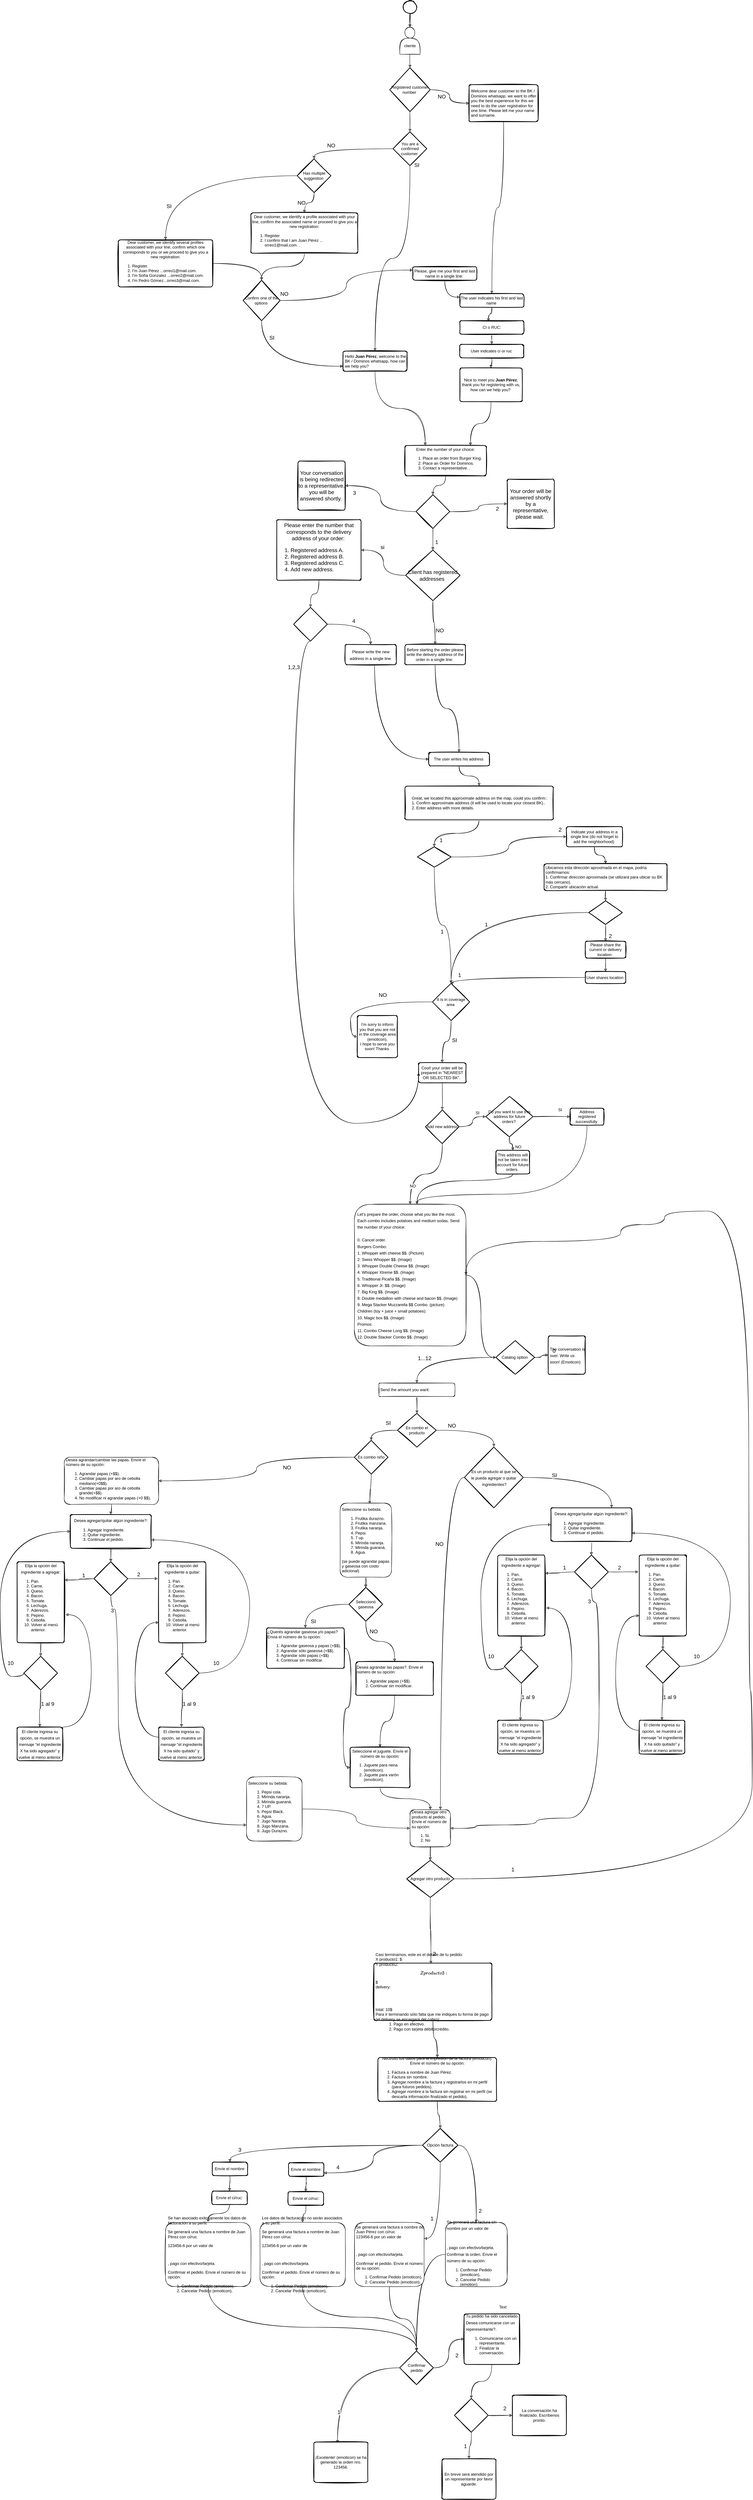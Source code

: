 <mxfile version="14.7.1" type="github">
  <diagram id="0VA6eN4kqEZlemaBUKzM" name="Page-1">
    <mxGraphModel dx="3744" dy="3243" grid="1" gridSize="10" guides="1" tooltips="1" connect="1" arrows="1" fold="1" page="1" pageScale="1" pageWidth="1169" pageHeight="827" math="0" shadow="0">
      <root>
        <mxCell id="0" />
        <mxCell id="1" parent="0" />
        <mxCell id="NBqt7sdWPjNchdqozeQn-1" style="edgeStyle=orthogonalEdgeStyle;orthogonalLoop=1;jettySize=auto;html=1;sketch=1;curved=1;" parent="1" source="NBqt7sdWPjNchdqozeQn-4" target="NBqt7sdWPjNchdqozeQn-6" edge="1">
          <mxGeometry relative="1" as="geometry" />
        </mxCell>
        <mxCell id="NBqt7sdWPjNchdqozeQn-2" value="" style="edgeStyle=orthogonalEdgeStyle;orthogonalLoop=1;jettySize=auto;html=1;sketch=1;curved=1;" parent="1" source="NBqt7sdWPjNchdqozeQn-4" target="NBqt7sdWPjNchdqozeQn-6" edge="1">
          <mxGeometry relative="1" as="geometry" />
        </mxCell>
        <mxCell id="NBqt7sdWPjNchdqozeQn-3" value="" style="edgeStyle=orthogonalEdgeStyle;orthogonalLoop=1;jettySize=auto;html=1;sketch=1;curved=1;" parent="1" source="NBqt7sdWPjNchdqozeQn-4" target="NBqt7sdWPjNchdqozeQn-6" edge="1">
          <mxGeometry relative="1" as="geometry" />
        </mxCell>
        <mxCell id="NBqt7sdWPjNchdqozeQn-4" value="" style="strokeWidth=2;html=1;shape=mxgraph.flowchart.start_2;whiteSpace=wrap;rounded=1;sketch=1;" parent="1" vertex="1">
          <mxGeometry x="-335.04" y="-1950" width="40" height="40" as="geometry" />
        </mxCell>
        <mxCell id="NBqt7sdWPjNchdqozeQn-5" style="edgeStyle=orthogonalEdgeStyle;orthogonalLoop=1;jettySize=auto;html=1;sketch=1;curved=1;" parent="1" source="NBqt7sdWPjNchdqozeQn-6" target="NBqt7sdWPjNchdqozeQn-10" edge="1">
          <mxGeometry relative="1" as="geometry" />
        </mxCell>
        <mxCell id="NBqt7sdWPjNchdqozeQn-6" value="&lt;br&gt;&lt;br&gt;cliente" style="shape=actor;whiteSpace=wrap;html=1;rounded=1;sketch=1;" parent="1" vertex="1">
          <mxGeometry x="-345.05" y="-1870" width="60" height="80" as="geometry" />
        </mxCell>
        <mxCell id="NBqt7sdWPjNchdqozeQn-7" style="edgeStyle=orthogonalEdgeStyle;orthogonalLoop=1;jettySize=auto;html=1;fontSize=16;exitX=1;exitY=0.5;exitDx=0;exitDy=0;exitPerimeter=0;sketch=1;curved=1;" parent="1" source="NBqt7sdWPjNchdqozeQn-10" target="NBqt7sdWPjNchdqozeQn-96" edge="1">
          <mxGeometry relative="1" as="geometry">
            <mxPoint x="-138.05" y="-1698.059" as="targetPoint" />
            <mxPoint x="-228.05" y="-1700" as="sourcePoint" />
          </mxGeometry>
        </mxCell>
        <mxCell id="NBqt7sdWPjNchdqozeQn-8" value="NO" style="edgeLabel;html=1;align=center;verticalAlign=middle;resizable=0;points=[];fontSize=16;rounded=1;sketch=1;" parent="NBqt7sdWPjNchdqozeQn-7" vertex="1" connectable="0">
          <mxGeometry x="0.311" y="1" relative="1" as="geometry">
            <mxPoint x="-28.19" y="-19" as="offset" />
          </mxGeometry>
        </mxCell>
        <mxCell id="NBqt7sdWPjNchdqozeQn-9" style="edgeStyle=orthogonalEdgeStyle;rounded=0;orthogonalLoop=1;jettySize=auto;html=1;shadow=0;sketch=1;curved=1;" parent="1" source="NBqt7sdWPjNchdqozeQn-10" target="NBqt7sdWPjNchdqozeQn-231" edge="1">
          <mxGeometry relative="1" as="geometry" />
        </mxCell>
        <mxCell id="NBqt7sdWPjNchdqozeQn-10" value="Registered customer number&amp;nbsp;" style="strokeWidth=2;html=1;shape=mxgraph.flowchart.decision;whiteSpace=wrap;rounded=1;sketch=1;" parent="1" vertex="1">
          <mxGeometry x="-375.05" y="-1750" width="120" height="130" as="geometry" />
        </mxCell>
        <mxCell id="NBqt7sdWPjNchdqozeQn-11" style="edgeStyle=orthogonalEdgeStyle;orthogonalLoop=1;jettySize=auto;html=1;entryX=0.5;entryY=0;entryDx=0;entryDy=0;sketch=1;curved=1;" parent="1" source="NBqt7sdWPjNchdqozeQn-15" target="NBqt7sdWPjNchdqozeQn-58" edge="1" treatAsSingle="0">
          <mxGeometry relative="1" as="geometry">
            <mxPoint x="-271.66" y="1450" as="targetPoint" />
          </mxGeometry>
        </mxCell>
        <mxCell id="NBqt7sdWPjNchdqozeQn-12" value="SI" style="edgeLabel;html=1;align=center;verticalAlign=middle;resizable=0;points=[];fontSize=16;rounded=1;sketch=1;" parent="NBqt7sdWPjNchdqozeQn-11" vertex="1" connectable="0">
          <mxGeometry x="-0.267" relative="1" as="geometry">
            <mxPoint x="10" y="2" as="offset" />
          </mxGeometry>
        </mxCell>
        <mxCell id="NBqt7sdWPjNchdqozeQn-13" style="edgeStyle=orthogonalEdgeStyle;orthogonalLoop=1;jettySize=auto;html=1;entryX=0;entryY=0.5;entryDx=0;entryDy=0;sketch=1;curved=1;" parent="1" source="NBqt7sdWPjNchdqozeQn-15" target="NBqt7sdWPjNchdqozeQn-16" edge="1" treatAsSingle="0">
          <mxGeometry relative="1" as="geometry" />
        </mxCell>
        <mxCell id="NBqt7sdWPjNchdqozeQn-14" value="NO" style="edgeLabel;html=1;align=center;verticalAlign=middle;resizable=0;points=[];fontSize=16;rounded=1;sketch=1;" parent="NBqt7sdWPjNchdqozeQn-13" vertex="1" connectable="0">
          <mxGeometry x="-0.2" y="1" relative="1" as="geometry">
            <mxPoint x="-2.23" y="-22.08" as="offset" />
          </mxGeometry>
        </mxCell>
        <mxCell id="NBqt7sdWPjNchdqozeQn-15" value="It is in coverage area&amp;nbsp;" style="strokeWidth=2;html=1;shape=mxgraph.flowchart.decision;whiteSpace=wrap;rounded=1;sketch=1;" parent="1" vertex="1">
          <mxGeometry x="-247.96" y="965" width="110" height="110" as="geometry" />
        </mxCell>
        <mxCell id="NBqt7sdWPjNchdqozeQn-16" value="&lt;div&gt;I&#39;m sorry to inform you that you are not in the coverage area (emoticon).&lt;/div&gt;&lt;div&gt;I hope to serve you soon! Thanks&amp;nbsp;&lt;/div&gt;" style="whiteSpace=wrap;html=1;absoluteArcSize=1;arcSize=14;strokeWidth=2;rounded=1;sketch=1;" parent="1" vertex="1">
          <mxGeometry x="-471.16" y="1060" width="119.26" height="125" as="geometry" />
        </mxCell>
        <mxCell id="NBqt7sdWPjNchdqozeQn-17" style="edgeStyle=orthogonalEdgeStyle;orthogonalLoop=1;jettySize=auto;html=1;fontSize=16;sketch=1;curved=1;" parent="1" source="NBqt7sdWPjNchdqozeQn-18" target="NBqt7sdWPjNchdqozeQn-23" edge="1">
          <mxGeometry relative="1" as="geometry" />
        </mxCell>
        <mxCell id="NBqt7sdWPjNchdqozeQn-18" value="&lt;div&gt;&lt;div&gt;&lt;span style=&quot;font-size: 12px&quot;&gt;Let&#39;s prepare the order, choose what you like the most. Each combo includes potatoes and medium sodas. Send the number of your choice:&lt;/span&gt;&lt;/div&gt;&lt;div&gt;&lt;span style=&quot;font-size: 12px&quot;&gt;&lt;br&gt;&lt;/span&gt;&lt;/div&gt;&lt;div&gt;&lt;span style=&quot;font-size: 12px&quot;&gt;0. Cancel order.&lt;/span&gt;&lt;/div&gt;&lt;div&gt;&lt;span style=&quot;font-size: 12px&quot;&gt;Burgers Combo:&lt;/span&gt;&lt;/div&gt;&lt;div&gt;&lt;span style=&quot;font-size: 12px&quot;&gt;1. Whopper with cheese $$. (Picture)&lt;/span&gt;&lt;/div&gt;&lt;div&gt;&lt;span style=&quot;font-size: 12px&quot;&gt;2. Swiss Whopper $$. (Image)&lt;/span&gt;&lt;/div&gt;&lt;div&gt;&lt;span style=&quot;font-size: 12px&quot;&gt;3. Whopper Double Cheese $$. (Image)&lt;/span&gt;&lt;/div&gt;&lt;div&gt;&lt;span style=&quot;font-size: 12px&quot;&gt;4. Whopper Xtreme $$. (Image)&lt;/span&gt;&lt;/div&gt;&lt;div&gt;&lt;span style=&quot;font-size: 12px&quot;&gt;5. Traditional Picaña $$. (Image)&lt;/span&gt;&lt;/div&gt;&lt;div&gt;&lt;span style=&quot;font-size: 12px&quot;&gt;6. Whopper Jr. $$. (Image)&lt;/span&gt;&lt;/div&gt;&lt;div&gt;&lt;span style=&quot;font-size: 12px&quot;&gt;7. Big King $$. (Image)&lt;/span&gt;&lt;/div&gt;&lt;div&gt;&lt;span style=&quot;font-size: 12px&quot;&gt;8. Double medallion with cheese and bacon $$. (Image)&lt;/span&gt;&lt;/div&gt;&lt;div&gt;&lt;span style=&quot;font-size: 12px&quot;&gt;9. Mega Stacker Muzzarella $$ Combo. (picture)&lt;/span&gt;&lt;/div&gt;&lt;div&gt;&lt;span style=&quot;font-size: 12px&quot;&gt;Children (toy + juice + small potatoes):&lt;/span&gt;&lt;/div&gt;&lt;div&gt;&lt;span style=&quot;font-size: 12px&quot;&gt;10. Magic box $$. (Image)&lt;/span&gt;&lt;/div&gt;&lt;div&gt;&lt;span style=&quot;font-size: 12px&quot;&gt;Promos:&lt;/span&gt;&lt;/div&gt;&lt;div&gt;&lt;span style=&quot;font-size: 12px&quot;&gt;11. Combo Cheese Long $$. (Image)&lt;/span&gt;&lt;/div&gt;&lt;div&gt;&lt;span style=&quot;font-size: 12px&quot;&gt;12. Double Stacker Combo $$. (Image)&lt;/span&gt;&lt;/div&gt;&lt;/div&gt;" style="whiteSpace=wrap;html=1;fontSize=16;spacingLeft=7;spacingRight=4;rounded=1;sketch=1;align=left;" parent="1" vertex="1">
          <mxGeometry x="-480" y="1620" width="331.2" height="420" as="geometry" />
        </mxCell>
        <mxCell id="NBqt7sdWPjNchdqozeQn-19" style="edgeStyle=orthogonalEdgeStyle;orthogonalLoop=1;jettySize=auto;html=1;entryX=0;entryY=0.5;entryDx=0;entryDy=0;fontSize=16;sketch=1;curved=1;" parent="1" source="NBqt7sdWPjNchdqozeQn-23" target="NBqt7sdWPjNchdqozeQn-24" edge="1">
          <mxGeometry relative="1" as="geometry">
            <mxPoint x="-140.69" y="1950" as="targetPoint" />
          </mxGeometry>
        </mxCell>
        <mxCell id="NBqt7sdWPjNchdqozeQn-20" value="0" style="edgeLabel;html=1;align=center;verticalAlign=middle;resizable=0;points=[];fontSize=16;rounded=1;sketch=1;" parent="NBqt7sdWPjNchdqozeQn-19" vertex="1" connectable="0">
          <mxGeometry x="-0.223" y="2" relative="1" as="geometry">
            <mxPoint x="38.29" y="-18" as="offset" />
          </mxGeometry>
        </mxCell>
        <mxCell id="NBqt7sdWPjNchdqozeQn-21" style="edgeStyle=orthogonalEdgeStyle;orthogonalLoop=1;jettySize=auto;html=1;fontSize=16;sketch=1;curved=1;" parent="1" source="NBqt7sdWPjNchdqozeQn-23" target="NBqt7sdWPjNchdqozeQn-26" edge="1">
          <mxGeometry relative="1" as="geometry" />
        </mxCell>
        <mxCell id="NBqt7sdWPjNchdqozeQn-22" value="1...12" style="edgeLabel;html=1;align=center;verticalAlign=middle;resizable=0;points=[];fontSize=16;rounded=1;sketch=1;" parent="NBqt7sdWPjNchdqozeQn-21" vertex="1" connectable="0">
          <mxGeometry x="0.218" y="2" relative="1" as="geometry">
            <mxPoint x="-23.57" as="offset" />
          </mxGeometry>
        </mxCell>
        <mxCell id="NBqt7sdWPjNchdqozeQn-23" value="Catalog option&amp;nbsp;" style="strokeWidth=2;html=1;shape=mxgraph.flowchart.decision;whiteSpace=wrap;labelBackgroundColor=none;fillColor=none;align=center;spacingLeft=11;spacingRight=11;rounded=1;sketch=1;" parent="1" vertex="1">
          <mxGeometry x="-60" y="2024" width="114.99" height="100" as="geometry" />
        </mxCell>
        <mxCell id="NBqt7sdWPjNchdqozeQn-24" value="&lt;span style=&quot;font-size: 12px&quot;&gt;The conversation is over. Write us soon! (Emoticon)&amp;nbsp;&lt;/span&gt;" style="whiteSpace=wrap;html=1;absoluteArcSize=1;arcSize=14;strokeWidth=2;labelBackgroundColor=none;fillColor=none;fontSize=16;align=left;spacingLeft=3;rounded=1;sketch=1;" parent="1" vertex="1">
          <mxGeometry x="95.08" y="2010" width="110" height="114" as="geometry" />
        </mxCell>
        <mxCell id="NBqt7sdWPjNchdqozeQn-25" style="edgeStyle=orthogonalEdgeStyle;orthogonalLoop=1;jettySize=auto;html=1;fontSize=12;sketch=1;curved=1;" parent="1" source="NBqt7sdWPjNchdqozeQn-26" target="NBqt7sdWPjNchdqozeQn-33" edge="1">
          <mxGeometry relative="1" as="geometry" />
        </mxCell>
        <mxCell id="NBqt7sdWPjNchdqozeQn-26" value="Send the amount you want:&amp;nbsp;" style="whiteSpace=wrap;html=1;fontSize=12;align=left;spacingLeft=2;rounded=1;sketch=1;" parent="1" vertex="1">
          <mxGeometry x="-406.89" y="2150" width="225" height="40" as="geometry" />
        </mxCell>
        <mxCell id="NBqt7sdWPjNchdqozeQn-27" style="edgeStyle=orthogonalEdgeStyle;orthogonalLoop=1;jettySize=auto;html=1;entryX=0.5;entryY=0;entryDx=0;entryDy=0;fontSize=16;sketch=1;curved=1;" parent="1" source="NBqt7sdWPjNchdqozeQn-28" target="NBqt7sdWPjNchdqozeQn-158" edge="1">
          <mxGeometry relative="1" as="geometry" />
        </mxCell>
        <mxCell id="NBqt7sdWPjNchdqozeQn-28" value="Desea agrandar/cambiar las papas. Envíe el número de su opción:&lt;br&gt;&lt;ol&gt;&lt;li&gt;Agrandar papas (+$$).&lt;/li&gt;&lt;li&gt;Cambiar papas por aro de cebolla mediano(+0$$).&lt;/li&gt;&lt;li&gt;Cambiar papas por aro de cebolla grande(+$$).&lt;/li&gt;&lt;li&gt;No modificar ni agrandar papas (+0 $$).&lt;/li&gt;&lt;/ol&gt;" style="whiteSpace=wrap;html=1;fontSize=12;align=left;spacingLeft=2;rounded=1;sketch=1;" parent="1" vertex="1">
          <mxGeometry x="-1340.33" y="2370" width="280" height="140" as="geometry" />
        </mxCell>
        <mxCell id="NBqt7sdWPjNchdqozeQn-29" style="edgeStyle=orthogonalEdgeStyle;orthogonalLoop=1;jettySize=auto;html=1;fontSize=12;entryX=0.5;entryY=0;entryDx=0;entryDy=0;entryPerimeter=0;sketch=1;curved=1;" parent="1" source="NBqt7sdWPjNchdqozeQn-33" target="NBqt7sdWPjNchdqozeQn-64" edge="1">
          <mxGeometry relative="1" as="geometry">
            <mxPoint x="-445.69" y="2250" as="targetPoint" />
          </mxGeometry>
        </mxCell>
        <mxCell id="NBqt7sdWPjNchdqozeQn-30" value="SI" style="edgeLabel;html=1;align=center;verticalAlign=middle;resizable=0;points=[];fontSize=16;rounded=1;sketch=1;" parent="NBqt7sdWPjNchdqozeQn-29" vertex="1" connectable="0">
          <mxGeometry x="-0.189" y="21" relative="1" as="geometry">
            <mxPoint x="15.82" y="-42.89" as="offset" />
          </mxGeometry>
        </mxCell>
        <mxCell id="NBqt7sdWPjNchdqozeQn-31" style="edgeStyle=orthogonalEdgeStyle;orthogonalLoop=1;jettySize=auto;html=1;fontSize=12;entryX=0.5;entryY=0;entryDx=0;entryDy=0;entryPerimeter=0;sketch=1;curved=1;" parent="1" source="NBqt7sdWPjNchdqozeQn-33" target="NBqt7sdWPjNchdqozeQn-188" edge="1">
          <mxGeometry relative="1" as="geometry">
            <mxPoint x="-28.93" y="2470" as="targetPoint" />
          </mxGeometry>
        </mxCell>
        <mxCell id="NBqt7sdWPjNchdqozeQn-32" value="NO" style="edgeLabel;html=1;align=center;verticalAlign=middle;resizable=0;points=[];fontSize=16;rounded=1;sketch=1;" parent="NBqt7sdWPjNchdqozeQn-31" vertex="1" connectable="0">
          <mxGeometry x="-0.735" y="3" relative="1" as="geometry">
            <mxPoint x="16.4" y="-11" as="offset" />
          </mxGeometry>
        </mxCell>
        <mxCell id="NBqt7sdWPjNchdqozeQn-33" value="Es combo el producto" style="strokeWidth=2;html=1;shape=mxgraph.flowchart.decision;whiteSpace=wrap;labelBackgroundColor=none;fillColor=none;align=center;spacingLeft=11;spacingRight=11;rounded=1;sketch=1;" parent="1" vertex="1">
          <mxGeometry x="-351.9" y="2240" width="114.99" height="100" as="geometry" />
        </mxCell>
        <mxCell id="NBqt7sdWPjNchdqozeQn-34" style="edgeStyle=orthogonalEdgeStyle;orthogonalLoop=1;jettySize=auto;html=1;entryX=0;entryY=0.5;entryDx=0;entryDy=0;fontSize=16;sketch=1;curved=1;" parent="1" source="NBqt7sdWPjNchdqozeQn-35" target="NBqt7sdWPjNchdqozeQn-37" edge="1">
          <mxGeometry relative="1" as="geometry" />
        </mxCell>
        <mxCell id="NBqt7sdWPjNchdqozeQn-35" value="&lt;span&gt;Seleccione su bebida:&lt;/span&gt;&lt;br&gt;&lt;ol&gt;&lt;li&gt;Pepsi cola.&lt;/li&gt;&lt;li&gt;Mirinda naranja.&lt;/li&gt;&lt;li&gt;Mirinda guaraná.&lt;/li&gt;&lt;li&gt;7 UP.&lt;/li&gt;&lt;li&gt;Pepsi Black.&lt;/li&gt;&lt;li&gt;Agua.&lt;/li&gt;&lt;li&gt;Jugo Naranja.&lt;/li&gt;&lt;li&gt;Jugo Manzana.&lt;/li&gt;&lt;li&gt;Jugo Durazno.&lt;/li&gt;&lt;/ol&gt;" style="whiteSpace=wrap;html=1;fontSize=12;align=left;spacingLeft=3;rounded=1;sketch=1;" parent="1" vertex="1">
          <mxGeometry x="-800" y="3318" width="165" height="190" as="geometry" />
        </mxCell>
        <mxCell id="NBqt7sdWPjNchdqozeQn-36" style="edgeStyle=orthogonalEdgeStyle;orthogonalLoop=1;jettySize=auto;html=1;fontSize=16;sketch=1;curved=1;" parent="1" source="NBqt7sdWPjNchdqozeQn-37" target="NBqt7sdWPjNchdqozeQn-42" edge="1">
          <mxGeometry relative="1" as="geometry" />
        </mxCell>
        <mxCell id="NBqt7sdWPjNchdqozeQn-37" value="&lt;font style=&quot;font-size: 12px;&quot;&gt;Desea agregar otro producto al pedido. Envíe el número de su opción:&lt;br style=&quot;font-size: 12px;&quot;&gt;&lt;ol style=&quot;font-size: 12px;&quot;&gt;&lt;li style=&quot;font-size: 12px;&quot;&gt;&lt;font style=&quot;font-size: 12px;&quot;&gt;Si.&lt;/font&gt;&lt;/li&gt;&lt;li style=&quot;font-size: 12px;&quot;&gt;&lt;font style=&quot;font-size: 12px;&quot;&gt;No&lt;/font&gt;&lt;/li&gt;&lt;/ol&gt;&lt;/font&gt;" style="whiteSpace=wrap;html=1;fontSize=12;align=left;spacingLeft=3;rounded=1;sketch=1;" parent="1" vertex="1">
          <mxGeometry x="-314.68" y="3415.14" width="120" height="110" as="geometry" />
        </mxCell>
        <mxCell id="NBqt7sdWPjNchdqozeQn-38" style="edgeStyle=orthogonalEdgeStyle;orthogonalLoop=1;jettySize=auto;html=1;fontSize=12;exitX=1;exitY=0.5;exitDx=0;exitDy=0;exitPerimeter=0;sketch=1;curved=1;entryX=1;entryY=0.5;entryDx=0;entryDy=0;" parent="1" source="NBqt7sdWPjNchdqozeQn-42" target="NBqt7sdWPjNchdqozeQn-18" edge="1">
          <mxGeometry relative="1" as="geometry">
            <Array as="points">
              <mxPoint x="700" y="3620" />
              <mxPoint x="700" y="3060" />
              <mxPoint x="690" y="3060" />
              <mxPoint x="690" y="1640" />
              <mxPoint x="440" y="1640" />
              <mxPoint x="440" y="1680" />
              <mxPoint x="310" y="1680" />
              <mxPoint x="310" y="1730" />
              <mxPoint x="-149" y="1730" />
            </Array>
            <mxPoint x="100" y="1730" as="targetPoint" />
          </mxGeometry>
        </mxCell>
        <mxCell id="NBqt7sdWPjNchdqozeQn-39" value="1" style="edgeLabel;html=1;align=center;verticalAlign=middle;resizable=0;points=[];fontSize=16;rounded=1;sketch=1;" parent="NBqt7sdWPjNchdqozeQn-38" vertex="1" connectable="0">
          <mxGeometry x="-0.931" relative="1" as="geometry">
            <mxPoint x="40.02" y="-28.0" as="offset" />
          </mxGeometry>
        </mxCell>
        <mxCell id="NBqt7sdWPjNchdqozeQn-40" style="edgeStyle=orthogonalEdgeStyle;orthogonalLoop=1;jettySize=auto;html=1;fontSize=16;entryX=0.483;entryY=0.012;entryDx=0;entryDy=0;entryPerimeter=0;sketch=1;curved=1;" parent="1" source="NBqt7sdWPjNchdqozeQn-42" target="NBqt7sdWPjNchdqozeQn-100" edge="1">
          <mxGeometry relative="1" as="geometry">
            <mxPoint x="-254.73" y="3810" as="targetPoint" />
          </mxGeometry>
        </mxCell>
        <mxCell id="NBqt7sdWPjNchdqozeQn-41" value="2" style="edgeLabel;html=1;align=center;verticalAlign=middle;resizable=0;points=[];fontSize=16;rounded=1;sketch=1;" parent="NBqt7sdWPjNchdqozeQn-40" vertex="1" connectable="0">
          <mxGeometry x="0.698" y="3" relative="1" as="geometry">
            <mxPoint x="6.72" as="offset" />
          </mxGeometry>
        </mxCell>
        <mxCell id="NBqt7sdWPjNchdqozeQn-42" value="Agregar otro producto" style="strokeWidth=2;html=1;shape=mxgraph.flowchart.decision;whiteSpace=wrap;labelBackgroundColor=none;fillColor=none;fontSize=12;align=center;rounded=1;sketch=1;" parent="1" vertex="1">
          <mxGeometry x="-324.73" y="3565.14" width="140" height="110" as="geometry" />
        </mxCell>
        <mxCell id="NBqt7sdWPjNchdqozeQn-43" style="edgeStyle=orthogonalEdgeStyle;orthogonalLoop=1;jettySize=auto;html=1;fontSize=12;entryX=0.5;entryY=0;entryDx=0;entryDy=0;entryPerimeter=0;sketch=1;curved=1;" parent="1" source="NBqt7sdWPjNchdqozeQn-44" target="NBqt7sdWPjNchdqozeQn-52" edge="1">
          <mxGeometry relative="1" as="geometry">
            <mxPoint x="-230.01" y="5210" as="targetPoint" />
          </mxGeometry>
        </mxCell>
        <mxCell id="NBqt7sdWPjNchdqozeQn-44" value="&lt;span style=&quot;font-size: 12px&quot;&gt;Se generará una factura sin nombre&lt;/span&gt;&lt;span style=&quot;font-size: 12px&quot;&gt;&amp;nbsp;por un valor de $$$$, pago con efectivo/tarjeta.&lt;br&gt;Confirmar la orden. Envíe el número de su opción:&lt;br&gt;&lt;ol&gt;&lt;li&gt;&lt;span style=&quot;font-size: 12px&quot;&gt;Confirmar Pedido (emoticon).&lt;/span&gt;&lt;/li&gt;&lt;li&gt;&lt;span style=&quot;font-size: 12px&quot;&gt;Cancelar Pedido (emotion).&lt;/span&gt;&lt;/li&gt;&lt;/ol&gt;&lt;/span&gt;" style="whiteSpace=wrap;html=1;fontSize=16;align=left;spacingLeft=2;rounded=1;sketch=1;" parent="1" vertex="1">
          <mxGeometry x="-209.76" y="4639.0" width="183.12" height="190" as="geometry" />
        </mxCell>
        <mxCell id="NBqt7sdWPjNchdqozeQn-45" style="edgeStyle=orthogonalEdgeStyle;orthogonalLoop=1;jettySize=auto;html=1;fontSize=12;sketch=1;curved=1;" parent="1" source="NBqt7sdWPjNchdqozeQn-46" target="NBqt7sdWPjNchdqozeQn-52" edge="1">
          <mxGeometry relative="1" as="geometry" />
        </mxCell>
        <mxCell id="NBqt7sdWPjNchdqozeQn-46" value="&lt;p class=&quot;MsoNormal&quot; style=&quot;font-size: 12px&quot;&gt;Se generará una factura a nombre de Juan Pérez con ci/ruc&lt;br style=&quot;font-size: 12px&quot;&gt;123456-6 por un valor de $$$$, pago con efectivo/tarjeta.&lt;/p&gt;&lt;p class=&quot;MsoNormal&quot; style=&quot;font-size: 12px&quot;&gt;Confirmar el pedido. Envíe el número de su opción:&lt;br&gt;&lt;/p&gt;&lt;ol&gt;&lt;li&gt;Confirmar Pedido (emoticon).&lt;/li&gt;&lt;li&gt;Cancelar Pedido (emoticon).&lt;/li&gt;&lt;/ol&gt;" style="whiteSpace=wrap;html=1;fontSize=12;align=left;spacingLeft=2;rounded=1;sketch=1;" parent="1" vertex="1">
          <mxGeometry x="-479.35" y="4639.0" width="206.5" height="190" as="geometry" />
        </mxCell>
        <mxCell id="NBqt7sdWPjNchdqozeQn-47" value="¡Excelente! (emoticon) se ha generado la orden nro. 123456." style="whiteSpace=wrap;html=1;absoluteArcSize=1;arcSize=14;strokeWidth=2;labelBackgroundColor=none;fillColor=none;fontSize=12;align=center;rounded=1;sketch=1;" parent="1" vertex="1">
          <mxGeometry x="-600" y="5290" width="160" height="120" as="geometry" />
        </mxCell>
        <mxCell id="NBqt7sdWPjNchdqozeQn-48" style="edgeStyle=orthogonalEdgeStyle;orthogonalLoop=1;jettySize=auto;html=1;entryX=0.438;entryY=0.023;entryDx=0;entryDy=0;entryPerimeter=0;fontSize=12;sketch=1;curved=1;" parent="1" source="NBqt7sdWPjNchdqozeQn-52" target="NBqt7sdWPjNchdqozeQn-47" edge="1">
          <mxGeometry relative="1" as="geometry" />
        </mxCell>
        <mxCell id="NBqt7sdWPjNchdqozeQn-49" value="1" style="edgeLabel;html=1;align=center;verticalAlign=middle;resizable=0;points=[];fontSize=16;rounded=1;sketch=1;" parent="NBqt7sdWPjNchdqozeQn-48" vertex="1" connectable="0">
          <mxGeometry x="-0.286" y="2" relative="1" as="geometry">
            <mxPoint x="-35.28" y="128.94" as="offset" />
          </mxGeometry>
        </mxCell>
        <mxCell id="NBqt7sdWPjNchdqozeQn-50" style="edgeStyle=orthogonalEdgeStyle;orthogonalLoop=1;jettySize=auto;html=1;entryX=0;entryY=0.5;entryDx=0;entryDy=0;fontSize=16;sketch=1;curved=1;" parent="1" source="NBqt7sdWPjNchdqozeQn-52" target="NBqt7sdWPjNchdqozeQn-54" edge="1">
          <mxGeometry relative="1" as="geometry" />
        </mxCell>
        <mxCell id="NBqt7sdWPjNchdqozeQn-51" value="2" style="edgeLabel;html=1;align=center;verticalAlign=middle;resizable=0;points=[];fontSize=16;rounded=1;sketch=1;" parent="NBqt7sdWPjNchdqozeQn-50" vertex="1" connectable="0">
          <mxGeometry x="-0.27" y="2" relative="1" as="geometry">
            <mxPoint x="25.63" y="-18" as="offset" />
          </mxGeometry>
        </mxCell>
        <mxCell id="NBqt7sdWPjNchdqozeQn-52" value="Confirmar pedido" style="strokeWidth=2;html=1;shape=mxgraph.flowchart.decision;whiteSpace=wrap;fontSize=12;align=center;rounded=1;sketch=1;spacingLeft=5;spacingRight=5;" parent="1" vertex="1">
          <mxGeometry x="-345.47" y="5020.0" width="100" height="100" as="geometry" />
        </mxCell>
        <mxCell id="NBqt7sdWPjNchdqozeQn-53" style="edgeStyle=orthogonalEdgeStyle;rounded=0;sketch=1;orthogonalLoop=1;jettySize=auto;html=1;entryX=0.5;entryY=0;entryDx=0;entryDy=0;entryPerimeter=0;fontSize=16;curved=1;" parent="1" source="NBqt7sdWPjNchdqozeQn-54" target="NBqt7sdWPjNchdqozeQn-221" edge="1">
          <mxGeometry relative="1" as="geometry" />
        </mxCell>
        <mxCell id="NBqt7sdWPjNchdqozeQn-54" value="&lt;span style=&quot;font-size: 12px&quot;&gt;Tu pedido ha sido cancelado.&lt;br&gt;Desea comunicarse con un reperesentante?.&lt;br&gt;&lt;ol&gt;&lt;li&gt;&lt;span style=&quot;font-size: 12px&quot;&gt;Comunicarse con un representante.&lt;/span&gt;&lt;/li&gt;&lt;li&gt;&lt;span style=&quot;font-size: 12px&quot;&gt;Finalizar la conversación.&lt;/span&gt;&lt;/li&gt;&lt;/ol&gt;&lt;/span&gt;&lt;span style=&quot;font-size: 12px&quot;&gt;&lt;br&gt;&lt;/span&gt;" style="whiteSpace=wrap;html=1;absoluteArcSize=1;arcSize=14;strokeWidth=2;labelBackgroundColor=none;fillColor=none;fontSize=16;align=left;spacingLeft=3;rounded=1;sketch=1;" parent="1" vertex="1">
          <mxGeometry x="-154.39" y="4910" width="164.39" height="150" as="geometry" />
        </mxCell>
        <mxCell id="NBqt7sdWPjNchdqozeQn-55" style="edgeStyle=orthogonalEdgeStyle;orthogonalLoop=1;jettySize=auto;html=1;sketch=1;curved=1;" parent="1" source="NBqt7sdWPjNchdqozeQn-256" target="NBqt7sdWPjNchdqozeQn-18" edge="1">
          <mxGeometry relative="1" as="geometry">
            <mxPoint x="-500" y="1530" as="sourcePoint" />
          </mxGeometry>
        </mxCell>
        <mxCell id="NBqt7sdWPjNchdqozeQn-56" value="NO" style="edgeLabel;html=1;align=center;verticalAlign=middle;resizable=0;points=[];fontSize=12;" parent="NBqt7sdWPjNchdqozeQn-55" vertex="1" connectable="0">
          <mxGeometry x="-0.451" y="-13" relative="1" as="geometry">
            <mxPoint x="-75" y="50" as="offset" />
          </mxGeometry>
        </mxCell>
        <mxCell id="NBqt7sdWPjNchdqozeQn-57" style="edgeStyle=orthogonalEdgeStyle;curved=1;rounded=0;sketch=1;orthogonalLoop=1;jettySize=auto;html=1;shadow=0;fontSize=16;" parent="1" source="NBqt7sdWPjNchdqozeQn-58" target="NBqt7sdWPjNchdqozeQn-256" edge="1">
          <mxGeometry relative="1" as="geometry" />
        </mxCell>
        <mxCell id="NBqt7sdWPjNchdqozeQn-58" value="Cool! your order will be prepared in &quot;NEAREST OR SELECTED BK&quot;.&amp;nbsp;" style="whiteSpace=wrap;html=1;absoluteArcSize=1;arcSize=14;strokeWidth=2;align=center;spacingLeft=2;spacingRight=2;rounded=1;sketch=1;" parent="1" vertex="1">
          <mxGeometry x="-289.57" y="1200" width="140.77" height="60" as="geometry" />
        </mxCell>
        <mxCell id="NBqt7sdWPjNchdqozeQn-59" style="edgeStyle=orthogonalEdgeStyle;orthogonalLoop=1;jettySize=auto;html=1;fontSize=12;sketch=1;curved=1;" parent="1" source="NBqt7sdWPjNchdqozeQn-64" target="NBqt7sdWPjNchdqozeQn-28" edge="1">
          <mxGeometry relative="1" as="geometry" />
        </mxCell>
        <mxCell id="NBqt7sdWPjNchdqozeQn-60" value="NO" style="edgeLabel;html=1;align=center;verticalAlign=middle;resizable=0;points=[];fontSize=16;rounded=1;sketch=1;" parent="NBqt7sdWPjNchdqozeQn-59" vertex="1" connectable="0">
          <mxGeometry x="-0.675" y="-1" relative="1" as="geometry">
            <mxPoint x="-95" y="31" as="offset" />
          </mxGeometry>
        </mxCell>
        <mxCell id="NBqt7sdWPjNchdqozeQn-61" style="edgeStyle=orthogonalEdgeStyle;orthogonalLoop=1;jettySize=auto;html=1;fontSize=12;sketch=1;curved=1;" parent="1" edge="1">
          <mxGeometry relative="1" as="geometry">
            <mxPoint x="-444.92" y="2516" as="sourcePoint" />
            <mxPoint x="-444.92" y="2556" as="targetPoint" />
          </mxGeometry>
        </mxCell>
        <mxCell id="NBqt7sdWPjNchdqozeQn-62" value="SI" style="edgeLabel;html=1;align=center;verticalAlign=middle;resizable=0;points=[];fontSize=16;rounded=1;sketch=1;" parent="NBqt7sdWPjNchdqozeQn-61" vertex="1" connectable="0">
          <mxGeometry x="-0.39" y="6" relative="1" as="geometry">
            <mxPoint x="8.2" y="8" as="offset" />
          </mxGeometry>
        </mxCell>
        <mxCell id="NBqt7sdWPjNchdqozeQn-63" style="edgeStyle=orthogonalEdgeStyle;curved=1;rounded=0;sketch=1;orthogonalLoop=1;jettySize=auto;html=1;entryX=0.577;entryY=0.011;entryDx=0;entryDy=0;entryPerimeter=0;shadow=0;fontSize=16;" parent="1" source="NBqt7sdWPjNchdqozeQn-64" target="NBqt7sdWPjNchdqozeQn-66" edge="1">
          <mxGeometry relative="1" as="geometry" />
        </mxCell>
        <mxCell id="NBqt7sdWPjNchdqozeQn-64" value="Es combo niño" style="strokeWidth=2;html=1;shape=mxgraph.flowchart.decision;whiteSpace=wrap;fontSize=12;rounded=1;sketch=1;" parent="1" vertex="1">
          <mxGeometry x="-479.94" y="2320" width="100" height="100" as="geometry" />
        </mxCell>
        <mxCell id="NBqt7sdWPjNchdqozeQn-65" style="edgeStyle=orthogonalEdgeStyle;orthogonalLoop=1;jettySize=auto;html=1;entryX=0.5;entryY=0;entryDx=0;entryDy=0;entryPerimeter=0;fontSize=12;sketch=1;curved=1;" parent="1" source="NBqt7sdWPjNchdqozeQn-66" target="NBqt7sdWPjNchdqozeQn-90" edge="1">
          <mxGeometry relative="1" as="geometry" />
        </mxCell>
        <mxCell id="NBqt7sdWPjNchdqozeQn-66" value="&lt;span&gt;Seleccione su bebida:&lt;br&gt;&lt;/span&gt;&lt;ol&gt;&lt;li&gt;Frutika durazno.&lt;/li&gt;&lt;li&gt;Frutika manzana.&lt;/li&gt;&lt;li&gt;Frutika naranja.&lt;/li&gt;&lt;li&gt;Pepsi.&lt;/li&gt;&lt;li&gt;7 up.&lt;/li&gt;&lt;li&gt;Mirinda naranja.&lt;/li&gt;&lt;li&gt;Mirinda guaraná.&lt;/li&gt;&lt;li&gt;Agua.&lt;/li&gt;&lt;/ol&gt;&lt;div&gt;(se puede agrandar papas y gaseosa con costo adicional)&lt;/div&gt;" style="whiteSpace=wrap;html=1;fontSize=12;align=left;spacingLeft=3;rounded=1;sketch=1;" parent="1" vertex="1">
          <mxGeometry x="-522.25" y="2506" width="152.5" height="220" as="geometry" />
        </mxCell>
        <mxCell id="NBqt7sdWPjNchdqozeQn-67" style="edgeStyle=orthogonalEdgeStyle;orthogonalLoop=1;jettySize=auto;html=1;entryX=0.5;entryY=0;entryDx=0;entryDy=0;fontSize=16;sketch=1;curved=1;" parent="1" source="NBqt7sdWPjNchdqozeQn-68" target="NBqt7sdWPjNchdqozeQn-37" edge="1">
          <mxGeometry relative="1" as="geometry" />
        </mxCell>
        <mxCell id="NBqt7sdWPjNchdqozeQn-68" value="Seleccione el juguete. Envíe el número de su opción:&lt;br&gt;&lt;ol&gt;&lt;li style=&quot;text-align: left&quot;&gt;Juguete para nena (emoticon).&lt;/li&gt;&lt;li style=&quot;text-align: left&quot;&gt;Juguete para varón (emoticon).&lt;/li&gt;&lt;/ol&gt;" style="whiteSpace=wrap;html=1;absoluteArcSize=1;arcSize=14;strokeWidth=2;fontSize=12;rounded=1;sketch=1;" parent="1" vertex="1">
          <mxGeometry x="-492.71" y="3230" width="178.03" height="120" as="geometry" />
        </mxCell>
        <mxCell id="NBqt7sdWPjNchdqozeQn-69" style="edgeStyle=orthogonalEdgeStyle;orthogonalLoop=1;jettySize=auto;html=1;sketch=1;curved=1;" parent="1" source="NBqt7sdWPjNchdqozeQn-70" target="NBqt7sdWPjNchdqozeQn-110" edge="1">
          <mxGeometry relative="1" as="geometry" />
        </mxCell>
        <mxCell id="NBqt7sdWPjNchdqozeQn-70" value="Before starting the order please write the delivery address of the order in a single line:&amp;nbsp;" style="whiteSpace=wrap;html=1;absoluteArcSize=1;arcSize=14;strokeWidth=2;rounded=1;sketch=1;" parent="1" vertex="1">
          <mxGeometry x="-330.01" y="-40" width="179.26" height="60" as="geometry" />
        </mxCell>
        <mxCell id="NBqt7sdWPjNchdqozeQn-71" style="edgeStyle=orthogonalEdgeStyle;orthogonalLoop=1;jettySize=auto;html=1;fontSize=12;sketch=1;curved=1;" parent="1" source="NBqt7sdWPjNchdqozeQn-72" target="NBqt7sdWPjNchdqozeQn-81" edge="1">
          <mxGeometry relative="1" as="geometry" />
        </mxCell>
        <mxCell id="NBqt7sdWPjNchdqozeQn-72" value="Necesito tus datos para la impresión de la factura (emoticon). Envíe el número de su opción:&lt;br style=&quot;font-size: 12px&quot;&gt;&lt;ol style=&quot;font-size: 12px&quot;&gt;&lt;li style=&quot;text-align: left ; font-size: 12px&quot;&gt;Factura a nombre de Juan Pérez.&lt;/li&gt;&lt;li style=&quot;text-align: left ; font-size: 12px&quot;&gt;Factura sin nombre.&lt;/li&gt;&lt;li style=&quot;text-align: left ; font-size: 12px&quot;&gt;Agregar nombre a la factura y registrarlos en mi perfil (para futuros pedidos).&lt;br&gt;&lt;/li&gt;&lt;li style=&quot;text-align: left ; font-size: 12px&quot;&gt;Agregar nombre a la factura sin registrar en mi perfil (se descarta información finalizado el pedido).&lt;/li&gt;&lt;/ol&gt;" style="whiteSpace=wrap;html=1;absoluteArcSize=1;arcSize=14;strokeWidth=2;fontSize=12;rounded=1;sketch=1;" parent="1" vertex="1">
          <mxGeometry x="-410" y="4150" width="352" height="130" as="geometry" />
        </mxCell>
        <mxCell id="NBqt7sdWPjNchdqozeQn-73" style="edgeStyle=orthogonalEdgeStyle;orthogonalLoop=1;jettySize=auto;html=1;entryX=1;entryY=0.25;entryDx=0;entryDy=0;fontSize=12;sketch=1;curved=1;" parent="1" source="NBqt7sdWPjNchdqozeQn-81" target="NBqt7sdWPjNchdqozeQn-46" edge="1">
          <mxGeometry relative="1" as="geometry" />
        </mxCell>
        <mxCell id="NBqt7sdWPjNchdqozeQn-74" value="1" style="edgeLabel;html=1;align=center;verticalAlign=middle;resizable=0;points=[];fontSize=16;rounded=1;sketch=1;" parent="NBqt7sdWPjNchdqozeQn-73" vertex="1" connectable="0">
          <mxGeometry x="0.178" y="-6" relative="1" as="geometry">
            <mxPoint x="-19.05" y="4.88" as="offset" />
          </mxGeometry>
        </mxCell>
        <mxCell id="NBqt7sdWPjNchdqozeQn-75" style="edgeStyle=orthogonalEdgeStyle;orthogonalLoop=1;jettySize=auto;html=1;fontSize=16;exitX=1;exitY=0.5;exitDx=0;exitDy=0;exitPerimeter=0;sketch=1;curved=1;" parent="1" source="NBqt7sdWPjNchdqozeQn-81" target="NBqt7sdWPjNchdqozeQn-44" edge="1">
          <mxGeometry relative="1" as="geometry" />
        </mxCell>
        <mxCell id="NBqt7sdWPjNchdqozeQn-76" value="2" style="edgeLabel;html=1;align=center;verticalAlign=middle;resizable=0;points=[];fontSize=16;rounded=1;sketch=1;" parent="NBqt7sdWPjNchdqozeQn-75" vertex="1" connectable="0">
          <mxGeometry x="0.586" y="-1" relative="1" as="geometry">
            <mxPoint x="11.71" y="22.84" as="offset" />
          </mxGeometry>
        </mxCell>
        <mxCell id="NBqt7sdWPjNchdqozeQn-77" style="edgeStyle=orthogonalEdgeStyle;curved=1;rounded=0;sketch=1;orthogonalLoop=1;jettySize=auto;html=1;entryX=0.5;entryY=0;entryDx=0;entryDy=0;shadow=0;fontSize=16;" parent="1" source="NBqt7sdWPjNchdqozeQn-81" target="NBqt7sdWPjNchdqozeQn-83" edge="1">
          <mxGeometry relative="1" as="geometry" />
        </mxCell>
        <mxCell id="NBqt7sdWPjNchdqozeQn-78" value="3" style="edgeLabel;html=1;align=center;verticalAlign=middle;resizable=0;points=[];fontSize=16;" parent="NBqt7sdWPjNchdqozeQn-77" vertex="1" connectable="0">
          <mxGeometry x="0.5" y="13" relative="1" as="geometry">
            <mxPoint x="-77" as="offset" />
          </mxGeometry>
        </mxCell>
        <mxCell id="NBqt7sdWPjNchdqozeQn-79" style="edgeStyle=orthogonalEdgeStyle;curved=1;rounded=0;sketch=1;orthogonalLoop=1;jettySize=auto;html=1;entryX=1;entryY=0.75;entryDx=0;entryDy=0;shadow=0;fontSize=16;" parent="1" source="NBqt7sdWPjNchdqozeQn-81" target="NBqt7sdWPjNchdqozeQn-251" edge="1">
          <mxGeometry relative="1" as="geometry" />
        </mxCell>
        <mxCell id="NBqt7sdWPjNchdqozeQn-80" value="4" style="edgeLabel;html=1;align=center;verticalAlign=middle;resizable=0;points=[];fontSize=16;" parent="NBqt7sdWPjNchdqozeQn-79" vertex="1" connectable="0">
          <mxGeometry x="0.377" y="-17" relative="1" as="geometry">
            <mxPoint x="-76" as="offset" />
          </mxGeometry>
        </mxCell>
        <mxCell id="NBqt7sdWPjNchdqozeQn-81" value="Opción factura" style="strokeWidth=2;html=1;shape=mxgraph.flowchart.decision;whiteSpace=wrap;rounded=1;sketch=1;" parent="1" vertex="1">
          <mxGeometry x="-277.69" y="4360.0" width="105" height="100" as="geometry" />
        </mxCell>
        <mxCell id="NBqt7sdWPjNchdqozeQn-82" style="edgeStyle=orthogonalEdgeStyle;orthogonalLoop=1;jettySize=auto;html=1;entryX=0.5;entryY=0;entryDx=0;entryDy=0;fontSize=12;sketch=1;curved=1;" parent="1" source="NBqt7sdWPjNchdqozeQn-83" target="NBqt7sdWPjNchdqozeQn-85" edge="1">
          <mxGeometry relative="1" as="geometry" />
        </mxCell>
        <mxCell id="NBqt7sdWPjNchdqozeQn-83" value="Envíe el nombre:" style="whiteSpace=wrap;html=1;absoluteArcSize=1;arcSize=14;strokeWidth=2;rounded=1;sketch=1;" parent="1" vertex="1">
          <mxGeometry x="-901.44" y="4460.0" width="105" height="40" as="geometry" />
        </mxCell>
        <mxCell id="NBqt7sdWPjNchdqozeQn-84" style="edgeStyle=orthogonalEdgeStyle;curved=1;rounded=0;sketch=1;orthogonalLoop=1;jettySize=auto;html=1;entryX=0.5;entryY=0;entryDx=0;entryDy=0;shadow=0;fontSize=16;" parent="1" source="NBqt7sdWPjNchdqozeQn-85" target="NBqt7sdWPjNchdqozeQn-249" edge="1">
          <mxGeometry relative="1" as="geometry" />
        </mxCell>
        <mxCell id="NBqt7sdWPjNchdqozeQn-85" value="Envíe el ci/ruc:" style="whiteSpace=wrap;html=1;absoluteArcSize=1;arcSize=14;strokeWidth=2;fontSize=12;rounded=1;sketch=1;" parent="1" vertex="1">
          <mxGeometry x="-902.59" y="4545.86" width="105" height="40" as="geometry" />
        </mxCell>
        <mxCell id="NBqt7sdWPjNchdqozeQn-86" style="edgeStyle=orthogonalEdgeStyle;orthogonalLoop=1;jettySize=auto;html=1;fontSize=12;sketch=1;curved=1;" parent="1" source="NBqt7sdWPjNchdqozeQn-90" target="NBqt7sdWPjNchdqozeQn-92" edge="1">
          <mxGeometry relative="1" as="geometry" />
        </mxCell>
        <mxCell id="NBqt7sdWPjNchdqozeQn-87" value="SI" style="edgeLabel;html=1;align=center;verticalAlign=middle;resizable=0;points=[];fontSize=16;rounded=1;sketch=1;" parent="NBqt7sdWPjNchdqozeQn-86" vertex="1" connectable="0">
          <mxGeometry x="-0.113" y="20" relative="1" as="geometry">
            <mxPoint x="-18.11" y="30" as="offset" />
          </mxGeometry>
        </mxCell>
        <mxCell id="NBqt7sdWPjNchdqozeQn-88" style="edgeStyle=orthogonalEdgeStyle;orthogonalLoop=1;jettySize=auto;html=1;fontSize=16;sketch=1;curved=1;" parent="1" source="NBqt7sdWPjNchdqozeQn-90" target="NBqt7sdWPjNchdqozeQn-94" edge="1">
          <mxGeometry relative="1" as="geometry">
            <mxPoint x="-470.99" y="2976" as="targetPoint" />
          </mxGeometry>
        </mxCell>
        <mxCell id="NBqt7sdWPjNchdqozeQn-89" value="NO" style="edgeLabel;html=1;align=center;verticalAlign=middle;resizable=0;points=[];fontSize=16;rounded=1;sketch=1;" parent="NBqt7sdWPjNchdqozeQn-88" vertex="1" connectable="0">
          <mxGeometry x="-0.712" y="-2" relative="1" as="geometry">
            <mxPoint x="25.05" as="offset" />
          </mxGeometry>
        </mxCell>
        <mxCell id="NBqt7sdWPjNchdqozeQn-90" value="Seleccionó gaseosa" style="strokeWidth=2;html=1;shape=mxgraph.flowchart.decision;whiteSpace=wrap;fontSize=12;rounded=1;sketch=1;" parent="1" vertex="1">
          <mxGeometry x="-496.0" y="2756" width="100" height="100" as="geometry" />
        </mxCell>
        <mxCell id="NBqt7sdWPjNchdqozeQn-91" style="edgeStyle=orthogonalEdgeStyle;orthogonalLoop=1;jettySize=auto;html=1;entryX=0;entryY=0.5;entryDx=0;entryDy=0;fontSize=16;sketch=1;curved=1;" parent="1" source="NBqt7sdWPjNchdqozeQn-92" target="NBqt7sdWPjNchdqozeQn-68" edge="1">
          <mxGeometry relative="1" as="geometry" />
        </mxCell>
        <mxCell id="NBqt7sdWPjNchdqozeQn-92" value="¿Querés agrandar gaseosa y/o papas? Envia el número de tu opción:&lt;br&gt;&lt;ol&gt;&lt;li&gt;Agrandar gaseosa y papas (+$$).&lt;/li&gt;&lt;li&gt;Agrandar sólo gaseosa (+$$).&lt;/li&gt;&lt;li&gt;Agrandar sólo papas (+$$)&lt;/li&gt;&lt;li&gt;Continuar sin modificar.&lt;/li&gt;&lt;/ol&gt;" style="whiteSpace=wrap;html=1;absoluteArcSize=1;arcSize=14;strokeWidth=2;fontSize=12;align=left;rounded=1;sketch=1;" parent="1" vertex="1">
          <mxGeometry x="-740" y="2876" width="230.01" height="120" as="geometry" />
        </mxCell>
        <mxCell id="NBqt7sdWPjNchdqozeQn-93" style="edgeStyle=orthogonalEdgeStyle;orthogonalLoop=1;jettySize=auto;html=1;sketch=1;curved=1;" parent="1" source="NBqt7sdWPjNchdqozeQn-94" target="NBqt7sdWPjNchdqozeQn-68" edge="1">
          <mxGeometry relative="1" as="geometry" />
        </mxCell>
        <mxCell id="NBqt7sdWPjNchdqozeQn-94" value="Desea agrandar las papas?. Envie el número de su opción:&lt;br&gt;&lt;ol&gt;&lt;li&gt;Agrandar papas (+$$).&lt;/li&gt;&lt;li&gt;Continuar sin modificar.&lt;/li&gt;&lt;/ol&gt;" style="whiteSpace=wrap;html=1;absoluteArcSize=1;arcSize=14;strokeWidth=2;fontSize=12;align=left;rounded=1;sketch=1;" parent="1" vertex="1">
          <mxGeometry x="-475.48" y="2976" width="230.01" height="100" as="geometry" />
        </mxCell>
        <mxCell id="NBqt7sdWPjNchdqozeQn-95" style="edgeStyle=orthogonalEdgeStyle;orthogonalLoop=1;jettySize=auto;html=1;fontSize=16;entryX=0.5;entryY=0;entryDx=0;entryDy=0;sketch=1;curved=1;" parent="1" source="NBqt7sdWPjNchdqozeQn-96" target="NBqt7sdWPjNchdqozeQn-102" edge="1">
          <mxGeometry relative="1" as="geometry">
            <mxPoint x="-34.85" y="-1515" as="targetPoint" />
          </mxGeometry>
        </mxCell>
        <mxCell id="NBqt7sdWPjNchdqozeQn-96" value="Welcome dear customer to the BK / Dominos whatsapp, we want to offer you the best experience for this we need to do the user registration for one time. Please tell me your name and surname.&amp;nbsp;" style="whiteSpace=wrap;html=1;absoluteArcSize=1;arcSize=14;strokeWidth=2;align=left;spacingLeft=4;rounded=1;sketch=1;" parent="1" vertex="1">
          <mxGeometry x="-139.58" y="-1700" width="204.73" height="110" as="geometry" />
        </mxCell>
        <mxCell id="NBqt7sdWPjNchdqozeQn-97" style="edgeStyle=orthogonalEdgeStyle;orthogonalLoop=1;jettySize=auto;html=1;fontSize=16;entryX=0.25;entryY=0;entryDx=0;entryDy=0;sketch=1;curved=1;" parent="1" source="NBqt7sdWPjNchdqozeQn-98" target="NBqt7sdWPjNchdqozeQn-134" edge="1">
          <mxGeometry relative="1" as="geometry">
            <mxPoint x="-330" y="-700" as="targetPoint" />
          </mxGeometry>
        </mxCell>
        <mxCell id="NBqt7sdWPjNchdqozeQn-98" value="Hello &lt;b&gt;Juan Pérez&lt;/b&gt;, welcome to the BK / Dominos whatsapp, how can we help you?&amp;nbsp;" style="whiteSpace=wrap;html=1;absoluteArcSize=1;arcSize=14;strokeWidth=2;align=left;spacingLeft=4;rounded=1;sketch=1;" parent="1" vertex="1">
          <mxGeometry x="-513.6" y="-910" width="190" height="60" as="geometry" />
        </mxCell>
        <mxCell id="NBqt7sdWPjNchdqozeQn-99" style="edgeStyle=orthogonalEdgeStyle;orthogonalLoop=1;jettySize=auto;html=1;fontSize=16;sketch=1;curved=1;" parent="1" source="NBqt7sdWPjNchdqozeQn-100" target="NBqt7sdWPjNchdqozeQn-72" edge="1">
          <mxGeometry relative="1" as="geometry" />
        </mxCell>
        <mxCell id="NBqt7sdWPjNchdqozeQn-100" value="Casi terminamos, este es el detalle de tu pedido:&lt;br style=&quot;font-size: 12px&quot;&gt;X producto1: $&lt;br style=&quot;font-size: 12px&quot;&gt;Y producto2: $$&lt;br style=&quot;font-size: 12px&quot;&gt;Z producto3: $$$&lt;br style=&quot;font-size: 12px&quot;&gt;delivery: $$$$&lt;br style=&quot;font-size: 12px&quot;&gt;total: 10$&lt;br style=&quot;font-size: 12px&quot;&gt;Para ir terminando sólo falta que me indiques tu forma de pago (el delivery se encargará del cobro):&lt;br&gt;&lt;blockquote style=&quot;margin: 0px 0px 0px 40px ; border: none ; padding: 0px&quot;&gt;1. Pago en efectivo.&lt;/blockquote&gt;&lt;blockquote style=&quot;margin: 0px 0px 0px 40px ; border: none ; padding: 0px&quot;&gt;2. Pago con tarjeta débito/crédito.&lt;/blockquote&gt;" style="whiteSpace=wrap;html=1;absoluteArcSize=1;arcSize=14;strokeWidth=2;labelBackgroundColor=none;fillColor=none;fontSize=12;align=left;spacingTop=0;spacingLeft=3;rounded=1;sketch=1;" parent="1" vertex="1">
          <mxGeometry x="-422.01" y="3870" width="350" height="170" as="geometry" />
        </mxCell>
        <mxCell id="NBqt7sdWPjNchdqozeQn-101" style="edgeStyle=orthogonalEdgeStyle;orthogonalLoop=1;jettySize=auto;html=1;entryX=0.446;entryY=0.05;entryDx=0;entryDy=0;entryPerimeter=0;sketch=1;curved=1;" parent="1" source="NBqt7sdWPjNchdqozeQn-102" target="NBqt7sdWPjNchdqozeQn-108" edge="1">
          <mxGeometry relative="1" as="geometry">
            <mxPoint x="-78.54" y="-1000" as="targetPoint" />
          </mxGeometry>
        </mxCell>
        <mxCell id="NBqt7sdWPjNchdqozeQn-102" value="The user indicates his first and last name&amp;nbsp;" style="whiteSpace=wrap;html=1;absoluteArcSize=1;arcSize=14;strokeWidth=2;rounded=1;sketch=1;" parent="1" vertex="1">
          <mxGeometry x="-167.02" y="-1080" width="190" height="40" as="geometry" />
        </mxCell>
        <mxCell id="NBqt7sdWPjNchdqozeQn-103" style="edgeStyle=orthogonalEdgeStyle;orthogonalLoop=1;jettySize=auto;html=1;entryX=0.806;entryY=0;entryDx=0;entryDy=0;entryPerimeter=0;sketch=1;curved=1;" parent="1" source="NBqt7sdWPjNchdqozeQn-104" target="NBqt7sdWPjNchdqozeQn-134" edge="1">
          <mxGeometry relative="1" as="geometry">
            <mxPoint x="-160" y="-690" as="targetPoint" />
          </mxGeometry>
        </mxCell>
        <mxCell id="NBqt7sdWPjNchdqozeQn-104" value="Nice to meet you &lt;b&gt;Juan Pérez&lt;/b&gt;, thank you for registering with us, how can we help you?&amp;nbsp;" style="whiteSpace=wrap;html=1;absoluteArcSize=1;arcSize=14;strokeWidth=2;rounded=1;sketch=1;" parent="1" vertex="1">
          <mxGeometry x="-167.02" y="-860" width="184.73" height="100" as="geometry" />
        </mxCell>
        <mxCell id="NBqt7sdWPjNchdqozeQn-105" style="edgeStyle=orthogonalEdgeStyle;orthogonalLoop=1;jettySize=auto;html=1;entryX=0.5;entryY=0;entryDx=0;entryDy=0;exitX=0.5;exitY=1;exitDx=0;exitDy=0;sketch=1;curved=1;" parent="1" source="NBqt7sdWPjNchdqozeQn-108" target="NBqt7sdWPjNchdqozeQn-107" edge="1">
          <mxGeometry relative="1" as="geometry">
            <mxPoint x="-78.54" y="-970" as="sourcePoint" />
          </mxGeometry>
        </mxCell>
        <mxCell id="NBqt7sdWPjNchdqozeQn-106" style="edgeStyle=orthogonalEdgeStyle;orthogonalLoop=1;jettySize=auto;html=1;sketch=1;curved=1;" parent="1" source="NBqt7sdWPjNchdqozeQn-107" target="NBqt7sdWPjNchdqozeQn-104" edge="1">
          <mxGeometry relative="1" as="geometry" />
        </mxCell>
        <mxCell id="NBqt7sdWPjNchdqozeQn-107" value="User indicates ci or ruc&amp;nbsp;" style="whiteSpace=wrap;html=1;absoluteArcSize=1;arcSize=14;strokeWidth=2;rounded=1;sketch=1;" parent="1" vertex="1">
          <mxGeometry x="-167.38" y="-930" width="190" height="40" as="geometry" />
        </mxCell>
        <mxCell id="NBqt7sdWPjNchdqozeQn-108" value="CI o RUC:" style="whiteSpace=wrap;html=1;absoluteArcSize=1;arcSize=14;strokeWidth=2;rounded=1;sketch=1;" parent="1" vertex="1">
          <mxGeometry x="-167.02" y="-1000" width="190" height="40" as="geometry" />
        </mxCell>
        <mxCell id="NBqt7sdWPjNchdqozeQn-109" style="edgeStyle=orthogonalEdgeStyle;orthogonalLoop=1;jettySize=auto;html=1;sketch=1;curved=1;" parent="1" source="NBqt7sdWPjNchdqozeQn-110" target="NBqt7sdWPjNchdqozeQn-113" edge="1">
          <mxGeometry relative="1" as="geometry" />
        </mxCell>
        <mxCell id="NBqt7sdWPjNchdqozeQn-110" value="The user writes his address&amp;nbsp;" style="whiteSpace=wrap;html=1;absoluteArcSize=1;arcSize=14;strokeWidth=2;rounded=1;sketch=1;" parent="1" vertex="1">
          <mxGeometry x="-259.26" y="280" width="180" height="40" as="geometry" />
        </mxCell>
        <mxCell id="NBqt7sdWPjNchdqozeQn-111" style="edgeStyle=orthogonalEdgeStyle;orthogonalLoop=1;jettySize=auto;html=1;entryX=0.5;entryY=0;entryDx=0;entryDy=0;entryPerimeter=0;sketch=1;curved=1;" parent="1" source="NBqt7sdWPjNchdqozeQn-113" target="NBqt7sdWPjNchdqozeQn-118" edge="1">
          <mxGeometry relative="1" as="geometry" />
        </mxCell>
        <mxCell id="NBqt7sdWPjNchdqozeQn-112" value="1" style="edgeLabel;html=1;align=center;verticalAlign=middle;resizable=0;points=[];fontSize=16;rounded=1;sketch=1;" parent="NBqt7sdWPjNchdqozeQn-111" vertex="1" connectable="0">
          <mxGeometry x="-0.089" y="4" relative="1" as="geometry">
            <mxPoint x="-56.2" y="16" as="offset" />
          </mxGeometry>
        </mxCell>
        <mxCell id="NBqt7sdWPjNchdqozeQn-113" value="Great, we located this approximate address on the map, could you confirm::&lt;br&gt;&lt;div style=&quot;text-align: left&quot;&gt;&lt;span&gt;1. Confirm approximate address (it will be used to locate your closest BK)..&lt;/span&gt;&lt;/div&gt;&lt;div style=&quot;text-align: left&quot;&gt;&lt;span&gt;2.&amp;nbsp;&lt;/span&gt;&lt;span&gt;Enter address with more details.&amp;nbsp;&lt;/span&gt;&lt;/div&gt;" style="whiteSpace=wrap;html=1;absoluteArcSize=1;arcSize=14;strokeWidth=2;spacingLeft=3;rounded=1;sketch=1;" parent="1" vertex="1">
          <mxGeometry x="-330.01" y="380" width="440" height="100" as="geometry" />
        </mxCell>
        <mxCell id="NBqt7sdWPjNchdqozeQn-114" style="edgeStyle=orthogonalEdgeStyle;orthogonalLoop=1;jettySize=auto;html=1;sketch=1;curved=1;" parent="1" source="NBqt7sdWPjNchdqozeQn-118" target="NBqt7sdWPjNchdqozeQn-120" edge="1">
          <mxGeometry relative="1" as="geometry" />
        </mxCell>
        <mxCell id="NBqt7sdWPjNchdqozeQn-115" value="2" style="edgeLabel;html=1;align=center;verticalAlign=middle;resizable=0;points=[];fontSize=17;rounded=1;sketch=1;" parent="NBqt7sdWPjNchdqozeQn-114" vertex="1" connectable="0">
          <mxGeometry x="-0.215" y="1" relative="1" as="geometry">
            <mxPoint x="164.97" y="-79" as="offset" />
          </mxGeometry>
        </mxCell>
        <mxCell id="NBqt7sdWPjNchdqozeQn-116" style="edgeStyle=orthogonalEdgeStyle;orthogonalLoop=1;jettySize=auto;html=1;fontSize=16;sketch=1;curved=1;" parent="1" source="NBqt7sdWPjNchdqozeQn-118" target="NBqt7sdWPjNchdqozeQn-15" edge="1">
          <mxGeometry relative="1" as="geometry" />
        </mxCell>
        <mxCell id="NBqt7sdWPjNchdqozeQn-117" value="1" style="edgeLabel;html=1;align=center;verticalAlign=middle;resizable=0;points=[];fontSize=16;rounded=1;sketch=1;" parent="NBqt7sdWPjNchdqozeQn-116" vertex="1" connectable="0">
          <mxGeometry x="-0.441" y="5" relative="1" as="geometry">
            <mxPoint x="17.65" y="80" as="offset" />
          </mxGeometry>
        </mxCell>
        <mxCell id="NBqt7sdWPjNchdqozeQn-118" value="" style="strokeWidth=2;html=1;shape=mxgraph.flowchart.decision;whiteSpace=wrap;rounded=1;sketch=1;" parent="1" vertex="1">
          <mxGeometry x="-292.97" y="560" width="100" height="60" as="geometry" />
        </mxCell>
        <mxCell id="NBqt7sdWPjNchdqozeQn-119" style="edgeStyle=orthogonalEdgeStyle;orthogonalLoop=1;jettySize=auto;html=1;entryX=0.5;entryY=0;entryDx=0;entryDy=0;fontSize=17;sketch=1;curved=1;" parent="1" source="NBqt7sdWPjNchdqozeQn-120" target="NBqt7sdWPjNchdqozeQn-122" edge="1">
          <mxGeometry relative="1" as="geometry">
            <mxPoint x="253.69" y="470" as="targetPoint" />
          </mxGeometry>
        </mxCell>
        <mxCell id="NBqt7sdWPjNchdqozeQn-120" value="Indicate your address in a single line (do not forget to add the neighborhood)&amp;nbsp;" style="whiteSpace=wrap;html=1;absoluteArcSize=1;arcSize=14;strokeWidth=2;rounded=1;sketch=1;" parent="1" vertex="1">
          <mxGeometry x="148.77" y="500" width="166.3" height="60" as="geometry" />
        </mxCell>
        <mxCell id="NBqt7sdWPjNchdqozeQn-121" style="edgeStyle=orthogonalEdgeStyle;orthogonalLoop=1;jettySize=auto;html=1;entryX=0.5;entryY=0;entryDx=0;entryDy=0;entryPerimeter=0;fontSize=12;sketch=1;curved=1;" parent="1" source="NBqt7sdWPjNchdqozeQn-122" target="NBqt7sdWPjNchdqozeQn-127" edge="1">
          <mxGeometry relative="1" as="geometry" />
        </mxCell>
        <mxCell id="NBqt7sdWPjNchdqozeQn-122" value="&lt;div&gt;Ubicamos esta dirección aproximada en el mapa, podría confirmarnos:&lt;/div&gt;&lt;div&gt;1. Confirmar dirección aproximada (se utilizará para ubicar su BK más cercano).&lt;/div&gt;&lt;div&gt;2. Compartir ubicación actual.&lt;/div&gt;" style="whiteSpace=wrap;html=1;absoluteArcSize=1;arcSize=14;strokeWidth=2;fontSize=12;align=left;spacingLeft=2;rounded=1;sketch=1;" parent="1" vertex="1">
          <mxGeometry x="82.63" y="610" width="364.89" height="80" as="geometry" />
        </mxCell>
        <mxCell id="NBqt7sdWPjNchdqozeQn-123" style="edgeStyle=orthogonalEdgeStyle;orthogonalLoop=1;jettySize=auto;html=1;entryX=0.5;entryY=0;entryDx=0;entryDy=0;fontSize=12;sketch=1;curved=1;" parent="1" source="NBqt7sdWPjNchdqozeQn-127" target="NBqt7sdWPjNchdqozeQn-129" edge="1">
          <mxGeometry relative="1" as="geometry" />
        </mxCell>
        <mxCell id="NBqt7sdWPjNchdqozeQn-124" value="2" style="edgeLabel;html=1;align=center;verticalAlign=middle;resizable=0;points=[];fontSize=16;rounded=1;sketch=1;" parent="NBqt7sdWPjNchdqozeQn-123" vertex="1" connectable="0">
          <mxGeometry x="0.273" y="-1" relative="1" as="geometry">
            <mxPoint x="14.69" y="2" as="offset" />
          </mxGeometry>
        </mxCell>
        <mxCell id="NBqt7sdWPjNchdqozeQn-125" style="edgeStyle=orthogonalEdgeStyle;orthogonalLoop=1;jettySize=auto;html=1;entryX=0.5;entryY=0;entryDx=0;entryDy=0;entryPerimeter=0;fontSize=16;sketch=1;curved=1;" parent="1" source="NBqt7sdWPjNchdqozeQn-127" target="NBqt7sdWPjNchdqozeQn-15" edge="1">
          <mxGeometry relative="1" as="geometry" />
        </mxCell>
        <mxCell id="NBqt7sdWPjNchdqozeQn-126" value="1" style="edgeLabel;html=1;align=center;verticalAlign=middle;resizable=0;points=[];fontSize=16;rounded=1;sketch=1;" parent="NBqt7sdWPjNchdqozeQn-125" vertex="1" connectable="0">
          <mxGeometry x="0.248" y="-2" relative="1" as="geometry">
            <mxPoint x="80.92" y="37" as="offset" />
          </mxGeometry>
        </mxCell>
        <mxCell id="NBqt7sdWPjNchdqozeQn-127" value="" style="strokeWidth=2;html=1;shape=mxgraph.flowchart.decision;whiteSpace=wrap;fontSize=12;rounded=1;sketch=1;" parent="1" vertex="1">
          <mxGeometry x="215.08" y="720" width="100" height="70" as="geometry" />
        </mxCell>
        <mxCell id="NBqt7sdWPjNchdqozeQn-128" style="edgeStyle=orthogonalEdgeStyle;orthogonalLoop=1;jettySize=auto;html=1;fontSize=12;sketch=1;curved=1;" parent="1" source="NBqt7sdWPjNchdqozeQn-129" target="NBqt7sdWPjNchdqozeQn-131" edge="1">
          <mxGeometry relative="1" as="geometry" />
        </mxCell>
        <mxCell id="NBqt7sdWPjNchdqozeQn-129" value="Please share the current or delivery location:&amp;nbsp;" style="whiteSpace=wrap;html=1;absoluteArcSize=1;arcSize=14;strokeWidth=2;fontSize=12;rounded=1;sketch=1;" parent="1" vertex="1">
          <mxGeometry x="205.08" y="840" width="120" height="50" as="geometry" />
        </mxCell>
        <mxCell id="NBqt7sdWPjNchdqozeQn-130" style="edgeStyle=orthogonalEdgeStyle;orthogonalLoop=1;jettySize=auto;html=1;fontSize=12;sketch=1;curved=1;" parent="1" source="NBqt7sdWPjNchdqozeQn-131" edge="1">
          <mxGeometry relative="1" as="geometry">
            <mxPoint x="-190" y="970" as="targetPoint" />
          </mxGeometry>
        </mxCell>
        <mxCell id="NBqt7sdWPjNchdqozeQn-131" value="User shares location&amp;nbsp;" style="whiteSpace=wrap;html=1;absoluteArcSize=1;arcSize=14;strokeWidth=2;fontSize=12;rounded=1;sketch=1;" parent="1" vertex="1">
          <mxGeometry x="205.08" y="930" width="120" height="35" as="geometry" />
        </mxCell>
        <mxCell id="NBqt7sdWPjNchdqozeQn-132" value="1" style="edgeLabel;html=1;align=center;verticalAlign=middle;resizable=0;points=[];fontSize=16;rounded=1;sketch=1;" parent="1" vertex="1" connectable="0">
          <mxGeometry x="-167.85" y="940" as="geometry" />
        </mxCell>
        <mxCell id="NBqt7sdWPjNchdqozeQn-133" style="edgeStyle=orthogonalEdgeStyle;orthogonalLoop=1;jettySize=auto;html=1;sketch=1;curved=1;" parent="1" source="NBqt7sdWPjNchdqozeQn-134" target="NBqt7sdWPjNchdqozeQn-141" edge="1">
          <mxGeometry relative="1" as="geometry" />
        </mxCell>
        <mxCell id="NBqt7sdWPjNchdqozeQn-134" value="Enter the number of your choice:&lt;br&gt;&lt;ol&gt;&lt;li style=&quot;text-align: left&quot;&gt;Place an order from Burger King.&lt;/li&gt;&lt;li style=&quot;text-align: left&quot;&gt;Place an Order for Dominos.&lt;/li&gt;&lt;li style=&quot;text-align: left&quot;&gt;Contact a representative.&amp;nbsp;.&lt;/li&gt;&lt;/ol&gt;" style="whiteSpace=wrap;html=1;absoluteArcSize=1;arcSize=14;strokeWidth=2;rounded=1;sketch=1;" parent="1" vertex="1">
          <mxGeometry x="-330.01" y="-630" width="241.49" height="90" as="geometry" />
        </mxCell>
        <mxCell id="NBqt7sdWPjNchdqozeQn-135" style="edgeStyle=orthogonalEdgeStyle;orthogonalLoop=1;jettySize=auto;html=1;fontSize=16;sketch=1;curved=1;" parent="1" source="NBqt7sdWPjNchdqozeQn-141" target="NBqt7sdWPjNchdqozeQn-142" edge="1">
          <mxGeometry relative="1" as="geometry">
            <mxPoint x="-570" y="-534" as="targetPoint" />
          </mxGeometry>
        </mxCell>
        <mxCell id="NBqt7sdWPjNchdqozeQn-136" value="3" style="edgeLabel;html=1;align=center;verticalAlign=middle;resizable=0;points=[];fontSize=16;rounded=1;sketch=1;" parent="NBqt7sdWPjNchdqozeQn-135" vertex="1" connectable="0">
          <mxGeometry x="-0.315" y="2" relative="1" as="geometry">
            <mxPoint x="-85" y="-58" as="offset" />
          </mxGeometry>
        </mxCell>
        <mxCell id="NBqt7sdWPjNchdqozeQn-137" style="edgeStyle=orthogonalEdgeStyle;orthogonalLoop=1;jettySize=auto;html=1;entryX=0.5;entryY=0;entryDx=0;entryDy=0;entryPerimeter=0;fontSize=16;sketch=1;curved=1;" parent="1" source="NBqt7sdWPjNchdqozeQn-141" target="NBqt7sdWPjNchdqozeQn-147" edge="1">
          <mxGeometry relative="1" as="geometry" />
        </mxCell>
        <mxCell id="NBqt7sdWPjNchdqozeQn-138" value="1" style="edgeLabel;html=1;align=center;verticalAlign=middle;resizable=0;points=[];fontSize=16;" parent="NBqt7sdWPjNchdqozeQn-137" vertex="1" connectable="0">
          <mxGeometry x="0.238" relative="1" as="geometry">
            <mxPoint x="10.81" y="-0.18" as="offset" />
          </mxGeometry>
        </mxCell>
        <mxCell id="NBqt7sdWPjNchdqozeQn-139" style="edgeStyle=orthogonalEdgeStyle;orthogonalLoop=1;jettySize=auto;html=1;sketch=1;curved=1;" parent="1" source="NBqt7sdWPjNchdqozeQn-141" target="NBqt7sdWPjNchdqozeQn-216" edge="1">
          <mxGeometry relative="1" as="geometry" />
        </mxCell>
        <mxCell id="NBqt7sdWPjNchdqozeQn-140" value="2" style="edgeLabel;html=1;align=center;verticalAlign=middle;resizable=0;points=[];fontSize=16;" parent="NBqt7sdWPjNchdqozeQn-139" vertex="1" connectable="0">
          <mxGeometry x="-0.247" y="2" relative="1" as="geometry">
            <mxPoint x="68.2" y="-7" as="offset" />
          </mxGeometry>
        </mxCell>
        <mxCell id="NBqt7sdWPjNchdqozeQn-141" value="" style="strokeWidth=2;html=1;shape=mxgraph.flowchart.decision;whiteSpace=wrap;rounded=1;sketch=1;" parent="1" vertex="1">
          <mxGeometry x="-297.01" y="-484" width="100" height="100" as="geometry" />
        </mxCell>
        <mxCell id="NBqt7sdWPjNchdqozeQn-142" value="Your conversation is being redirected to a representative, you will be answered shortly.&amp;nbsp;" style="whiteSpace=wrap;html=1;absoluteArcSize=1;arcSize=14;strokeWidth=2;fontSize=16;rounded=1;sketch=1;" parent="1" vertex="1">
          <mxGeometry x="-647.26" y="-584" width="140" height="146" as="geometry" />
        </mxCell>
        <mxCell id="NBqt7sdWPjNchdqozeQn-143" style="edgeStyle=orthogonalEdgeStyle;orthogonalLoop=1;jettySize=auto;html=1;fontSize=16;sketch=1;curved=1;" parent="1" source="NBqt7sdWPjNchdqozeQn-147" target="NBqt7sdWPjNchdqozeQn-149" edge="1">
          <mxGeometry relative="1" as="geometry" />
        </mxCell>
        <mxCell id="NBqt7sdWPjNchdqozeQn-144" value="si" style="edgeLabel;html=1;align=center;verticalAlign=middle;resizable=0;points=[];fontSize=16;rounded=1;sketch=1;" parent="NBqt7sdWPjNchdqozeQn-143" vertex="1" connectable="0">
          <mxGeometry x="0.259" relative="1" as="geometry">
            <mxPoint x="-3.19" y="-20" as="offset" />
          </mxGeometry>
        </mxCell>
        <mxCell id="NBqt7sdWPjNchdqozeQn-145" style="edgeStyle=orthogonalEdgeStyle;orthogonalLoop=1;jettySize=auto;html=1;fontSize=16;entryX=0.5;entryY=0;entryDx=0;entryDy=0;sketch=1;curved=1;" parent="1" source="NBqt7sdWPjNchdqozeQn-147" target="NBqt7sdWPjNchdqozeQn-70" edge="1">
          <mxGeometry relative="1" as="geometry">
            <mxPoint x="-244.81" y="-130" as="targetPoint" />
          </mxGeometry>
        </mxCell>
        <mxCell id="NBqt7sdWPjNchdqozeQn-146" value="NO" style="edgeLabel;html=1;align=center;verticalAlign=middle;resizable=0;points=[];fontSize=16;" parent="NBqt7sdWPjNchdqozeQn-145" vertex="1" connectable="0">
          <mxGeometry x="0.241" relative="1" as="geometry">
            <mxPoint x="13" y="9" as="offset" />
          </mxGeometry>
        </mxCell>
        <mxCell id="NBqt7sdWPjNchdqozeQn-147" value="Client has registered addresses&amp;nbsp;" style="strokeWidth=2;html=1;shape=mxgraph.flowchart.decision;whiteSpace=wrap;fontSize=16;rounded=1;sketch=1;" parent="1" vertex="1">
          <mxGeometry x="-327.68" y="-320" width="161.34" height="150" as="geometry" />
        </mxCell>
        <mxCell id="NBqt7sdWPjNchdqozeQn-148" style="edgeStyle=orthogonalEdgeStyle;orthogonalLoop=1;jettySize=auto;html=1;fontSize=16;sketch=1;curved=1;" parent="1" source="NBqt7sdWPjNchdqozeQn-149" target="NBqt7sdWPjNchdqozeQn-156" edge="1">
          <mxGeometry relative="1" as="geometry" />
        </mxCell>
        <mxCell id="NBqt7sdWPjNchdqozeQn-149" value="Please enter the number that corresponds to the delivery address of your order:&amp;nbsp;&lt;br&gt;&lt;ol&gt;&lt;li style=&quot;text-align: left&quot;&gt;Registered address A.&lt;br&gt;&lt;/li&gt;&lt;li style=&quot;text-align: left&quot;&gt;Registered address B.&lt;br&gt;&lt;/li&gt;&lt;li style=&quot;text-align: left&quot;&gt;Registered address C.&lt;br&gt;&lt;/li&gt;&lt;li style=&quot;text-align: left&quot;&gt;Add new address.&lt;/li&gt;&lt;/ol&gt;" style="whiteSpace=wrap;html=1;absoluteArcSize=1;arcSize=14;strokeWidth=2;fontSize=16;rounded=1;sketch=1;" parent="1" vertex="1">
          <mxGeometry x="-710" y="-410" width="250" height="180" as="geometry" />
        </mxCell>
        <mxCell id="NBqt7sdWPjNchdqozeQn-150" style="edgeStyle=orthogonalEdgeStyle;orthogonalLoop=1;jettySize=auto;html=1;entryX=0;entryY=0.5;entryDx=0;entryDy=0;fontSize=16;sketch=1;curved=1;" parent="1" source="NBqt7sdWPjNchdqozeQn-151" target="NBqt7sdWPjNchdqozeQn-110" edge="1">
          <mxGeometry relative="1" as="geometry">
            <Array as="points">
              <mxPoint x="-420" y="300" />
            </Array>
          </mxGeometry>
        </mxCell>
        <mxCell id="NBqt7sdWPjNchdqozeQn-151" value="&lt;font style=&quot;font-size: 12px&quot;&gt;Please write the new address in a single line&amp;nbsp;&lt;/font&gt;" style="whiteSpace=wrap;html=1;absoluteArcSize=1;arcSize=14;strokeWidth=2;fontSize=16;rounded=1;sketch=1;" parent="1" vertex="1">
          <mxGeometry x="-507.26" y="-40" width="151.82" height="60" as="geometry" />
        </mxCell>
        <mxCell id="NBqt7sdWPjNchdqozeQn-152" style="edgeStyle=orthogonalEdgeStyle;orthogonalLoop=1;jettySize=auto;html=1;entryX=0.5;entryY=0;entryDx=0;entryDy=0;fontSize=16;sketch=1;curved=1;" parent="1" source="NBqt7sdWPjNchdqozeQn-156" target="NBqt7sdWPjNchdqozeQn-151" edge="1">
          <mxGeometry relative="1" as="geometry" />
        </mxCell>
        <mxCell id="NBqt7sdWPjNchdqozeQn-153" value="4" style="edgeLabel;html=1;align=center;verticalAlign=middle;resizable=0;points=[];fontSize=16;rounded=1;sketch=1;" parent="NBqt7sdWPjNchdqozeQn-152" vertex="1" connectable="0">
          <mxGeometry x="-0.173" y="-15" relative="1" as="geometry">
            <mxPoint x="-0.46" y="-25" as="offset" />
          </mxGeometry>
        </mxCell>
        <mxCell id="NBqt7sdWPjNchdqozeQn-154" style="edgeStyle=orthogonalEdgeStyle;orthogonalLoop=1;jettySize=auto;html=1;entryX=0;entryY=0.5;entryDx=0;entryDy=0;fontSize=16;exitX=0.5;exitY=1;exitDx=0;exitDy=0;exitPerimeter=0;sketch=1;curved=1;" parent="1" source="NBqt7sdWPjNchdqozeQn-156" target="NBqt7sdWPjNchdqozeQn-58" edge="1">
          <mxGeometry relative="1" as="geometry">
            <Array as="points">
              <mxPoint x="-660" y="-50" />
              <mxPoint x="-660" y="1380" />
            </Array>
          </mxGeometry>
        </mxCell>
        <mxCell id="NBqt7sdWPjNchdqozeQn-155" value="1,2,3" style="edgeLabel;html=1;align=center;verticalAlign=middle;resizable=0;points=[];fontSize=16;rounded=1;sketch=1;" parent="NBqt7sdWPjNchdqozeQn-154" vertex="1" connectable="0">
          <mxGeometry x="-0.873" y="25" relative="1" as="geometry">
            <mxPoint x="-25" as="offset" />
          </mxGeometry>
        </mxCell>
        <mxCell id="NBqt7sdWPjNchdqozeQn-156" value="" style="strokeWidth=2;html=1;shape=mxgraph.flowchart.decision;whiteSpace=wrap;fontSize=16;rounded=1;sketch=1;" parent="1" vertex="1">
          <mxGeometry x="-660" y="-150" width="100" height="100" as="geometry" />
        </mxCell>
        <mxCell id="NBqt7sdWPjNchdqozeQn-157" style="edgeStyle=orthogonalEdgeStyle;orthogonalLoop=1;jettySize=auto;html=1;entryX=0.5;entryY=0;entryDx=0;entryDy=0;entryPerimeter=0;fontSize=16;sketch=1;curved=1;" parent="1" source="NBqt7sdWPjNchdqozeQn-158" target="NBqt7sdWPjNchdqozeQn-165" edge="1">
          <mxGeometry relative="1" as="geometry" />
        </mxCell>
        <mxCell id="NBqt7sdWPjNchdqozeQn-158" value="&lt;font style=&quot;font-size: 12px&quot;&gt;Desea agregar/quitar algún ingrediente?:&lt;br&gt;&lt;ol&gt;&lt;li style=&quot;text-align: left&quot;&gt;Agregar Ingrediente.&lt;/li&gt;&lt;li style=&quot;text-align: left&quot;&gt;Quitar ingrediente.&lt;/li&gt;&lt;li style=&quot;text-align: left&quot;&gt;Continuar el pedido.&lt;/li&gt;&lt;/ol&gt;&lt;/font&gt;" style="whiteSpace=wrap;html=1;absoluteArcSize=1;arcSize=14;strokeWidth=2;fontSize=16;rounded=1;sketch=1;" parent="1" vertex="1">
          <mxGeometry x="-1322.33" y="2540" width="240" height="100" as="geometry" />
        </mxCell>
        <mxCell id="NBqt7sdWPjNchdqozeQn-159" style="edgeStyle=orthogonalEdgeStyle;orthogonalLoop=1;jettySize=auto;html=1;entryX=1.007;entryY=0.225;entryDx=0;entryDy=0;entryPerimeter=0;fontSize=16;sketch=1;curved=1;" parent="1" source="NBqt7sdWPjNchdqozeQn-165" target="NBqt7sdWPjNchdqozeQn-167" edge="1">
          <mxGeometry relative="1" as="geometry" />
        </mxCell>
        <mxCell id="NBqt7sdWPjNchdqozeQn-160" value="1" style="edgeLabel;html=1;align=center;verticalAlign=middle;resizable=0;points=[];fontSize=16;rounded=1;sketch=1;" parent="NBqt7sdWPjNchdqozeQn-159" vertex="1" connectable="0">
          <mxGeometry x="0.218" y="-2" relative="1" as="geometry">
            <mxPoint x="21" y="-12" as="offset" />
          </mxGeometry>
        </mxCell>
        <mxCell id="NBqt7sdWPjNchdqozeQn-161" style="edgeStyle=orthogonalEdgeStyle;orthogonalLoop=1;jettySize=auto;html=1;entryX=-0.021;entryY=0.208;entryDx=0;entryDy=0;entryPerimeter=0;fontSize=16;sketch=1;curved=1;" parent="1" source="NBqt7sdWPjNchdqozeQn-165" target="NBqt7sdWPjNchdqozeQn-176" edge="1">
          <mxGeometry relative="1" as="geometry" />
        </mxCell>
        <mxCell id="NBqt7sdWPjNchdqozeQn-162" value="2" style="edgeLabel;html=1;align=center;verticalAlign=middle;resizable=0;points=[];fontSize=16;rounded=1;sketch=1;" parent="NBqt7sdWPjNchdqozeQn-161" vertex="1" connectable="0">
          <mxGeometry x="-0.731" relative="1" as="geometry">
            <mxPoint x="20.38" y="-13" as="offset" />
          </mxGeometry>
        </mxCell>
        <mxCell id="NBqt7sdWPjNchdqozeQn-163" style="edgeStyle=orthogonalEdgeStyle;orthogonalLoop=1;jettySize=auto;html=1;fontSize=16;entryX=0;entryY=0.75;entryDx=0;entryDy=0;exitX=0.5;exitY=1;exitDx=0;exitDy=0;exitPerimeter=0;sketch=1;curved=1;" parent="1" source="NBqt7sdWPjNchdqozeQn-165" target="NBqt7sdWPjNchdqozeQn-35" edge="1">
          <mxGeometry relative="1" as="geometry">
            <mxPoint x="-1200" y="3498" as="targetPoint" />
            <Array as="points">
              <mxPoint x="-1202" y="2820" />
              <mxPoint x="-1180" y="2820" />
              <mxPoint x="-1180" y="3460" />
            </Array>
          </mxGeometry>
        </mxCell>
        <mxCell id="NBqt7sdWPjNchdqozeQn-164" value="3" style="edgeLabel;html=1;align=center;verticalAlign=middle;resizable=0;points=[];fontSize=16;rounded=1;sketch=1;" parent="NBqt7sdWPjNchdqozeQn-163" vertex="1" connectable="0">
          <mxGeometry x="-0.927" y="7" relative="1" as="geometry">
            <mxPoint x="-3" y="4" as="offset" />
          </mxGeometry>
        </mxCell>
        <mxCell id="NBqt7sdWPjNchdqozeQn-165" value="" style="strokeWidth=2;html=1;shape=mxgraph.flowchart.decision;whiteSpace=wrap;fontSize=16;rounded=1;sketch=1;" parent="1" vertex="1">
          <mxGeometry x="-1252.33" y="2680" width="100" height="100" as="geometry" />
        </mxCell>
        <mxCell id="NBqt7sdWPjNchdqozeQn-166" style="edgeStyle=orthogonalEdgeStyle;orthogonalLoop=1;jettySize=auto;html=1;fontSize=16;sketch=1;curved=1;" parent="1" source="NBqt7sdWPjNchdqozeQn-167" target="NBqt7sdWPjNchdqozeQn-172" edge="1">
          <mxGeometry relative="1" as="geometry" />
        </mxCell>
        <mxCell id="NBqt7sdWPjNchdqozeQn-167" value="&lt;font style=&quot;font-size: 12px&quot;&gt;Elija la opción del ingrediente a agregar:&lt;br&gt;&lt;ol&gt;&lt;li style=&quot;text-align: left&quot;&gt;&lt;font style=&quot;font-size: 12px&quot;&gt;Pan.&lt;/font&gt;&lt;/li&gt;&lt;li style=&quot;text-align: left&quot;&gt;Carne.&lt;/li&gt;&lt;li style=&quot;text-align: left&quot;&gt;Queso.&lt;/li&gt;&lt;li style=&quot;text-align: left&quot;&gt;Bacon.&lt;/li&gt;&lt;li style=&quot;text-align: left&quot;&gt;Tomate.&lt;/li&gt;&lt;li style=&quot;text-align: left&quot;&gt;Lechuga.&lt;/li&gt;&lt;li style=&quot;text-align: left&quot;&gt;Aderezos.&lt;/li&gt;&lt;li style=&quot;text-align: left&quot;&gt;Pepino.&lt;/li&gt;&lt;li style=&quot;text-align: left&quot;&gt;Cebolla.&lt;/li&gt;&lt;li style=&quot;text-align: left&quot;&gt;Volver al menú anterior.&lt;/li&gt;&lt;/ol&gt;&lt;br&gt;&lt;/font&gt;" style="whiteSpace=wrap;html=1;absoluteArcSize=1;arcSize=14;strokeWidth=2;fontSize=16;rounded=1;sketch=1;" parent="1" vertex="1">
          <mxGeometry x="-1480.33" y="2680" width="140" height="240" as="geometry" />
        </mxCell>
        <mxCell id="NBqt7sdWPjNchdqozeQn-168" style="edgeStyle=orthogonalEdgeStyle;orthogonalLoop=1;jettySize=auto;html=1;entryX=0;entryY=0.5;entryDx=0;entryDy=0;fontSize=16;exitX=0;exitY=0.5;exitDx=0;exitDy=0;exitPerimeter=0;sketch=1;curved=1;" parent="1" source="NBqt7sdWPjNchdqozeQn-172" target="NBqt7sdWPjNchdqozeQn-158" edge="1">
          <mxGeometry relative="1" as="geometry">
            <Array as="points">
              <mxPoint x="-1460.33" y="3020" />
              <mxPoint x="-1530.33" y="3020" />
              <mxPoint x="-1530.33" y="2590" />
            </Array>
          </mxGeometry>
        </mxCell>
        <mxCell id="NBqt7sdWPjNchdqozeQn-169" value="10" style="edgeLabel;html=1;align=center;verticalAlign=middle;resizable=0;points=[];fontSize=16;rounded=1;sketch=1;" parent="NBqt7sdWPjNchdqozeQn-168" vertex="1" connectable="0">
          <mxGeometry x="-0.685" y="-8" relative="1" as="geometry">
            <mxPoint x="22" y="-7" as="offset" />
          </mxGeometry>
        </mxCell>
        <mxCell id="NBqt7sdWPjNchdqozeQn-170" style="edgeStyle=orthogonalEdgeStyle;orthogonalLoop=1;jettySize=auto;html=1;fontSize=16;sketch=1;curved=1;" parent="1" source="NBqt7sdWPjNchdqozeQn-172" target="NBqt7sdWPjNchdqozeQn-174" edge="1">
          <mxGeometry relative="1" as="geometry" />
        </mxCell>
        <mxCell id="NBqt7sdWPjNchdqozeQn-171" value="1 al 9" style="edgeLabel;html=1;align=center;verticalAlign=middle;resizable=0;points=[];fontSize=16;rounded=1;sketch=1;" parent="NBqt7sdWPjNchdqozeQn-170" vertex="1" connectable="0">
          <mxGeometry x="-0.271" y="2" relative="1" as="geometry">
            <mxPoint x="18" as="offset" />
          </mxGeometry>
        </mxCell>
        <mxCell id="NBqt7sdWPjNchdqozeQn-172" value="" style="strokeWidth=2;html=1;shape=mxgraph.flowchart.decision;whiteSpace=wrap;fontSize=16;rounded=1;sketch=1;" parent="1" vertex="1">
          <mxGeometry x="-1460.33" y="2960" width="100" height="100" as="geometry" />
        </mxCell>
        <mxCell id="NBqt7sdWPjNchdqozeQn-173" style="edgeStyle=orthogonalEdgeStyle;orthogonalLoop=1;jettySize=auto;html=1;entryX=1.029;entryY=0.654;entryDx=0;entryDy=0;entryPerimeter=0;fontSize=16;sketch=1;curved=1;" parent="1" source="NBqt7sdWPjNchdqozeQn-174" target="NBqt7sdWPjNchdqozeQn-167" edge="1">
          <mxGeometry relative="1" as="geometry">
            <Array as="points">
              <mxPoint x="-1260.33" y="3170" />
              <mxPoint x="-1260.33" y="2837" />
            </Array>
          </mxGeometry>
        </mxCell>
        <mxCell id="NBqt7sdWPjNchdqozeQn-174" value="&lt;font style=&quot;font-size: 12px&quot;&gt;El cliente ingresa su opción, se muestra un mensaje &quot;el ingrediente X ha sido agregado&quot; y vuelve al menú anterior.&lt;/font&gt;" style="whiteSpace=wrap;html=1;absoluteArcSize=1;arcSize=14;strokeWidth=2;fontSize=16;rounded=1;sketch=1;" parent="1" vertex="1">
          <mxGeometry x="-1480.33" y="3170" width="135" height="100" as="geometry" />
        </mxCell>
        <mxCell id="NBqt7sdWPjNchdqozeQn-175" style="edgeStyle=orthogonalEdgeStyle;orthogonalLoop=1;jettySize=auto;html=1;fontSize=16;sketch=1;curved=1;" parent="1" source="NBqt7sdWPjNchdqozeQn-176" target="NBqt7sdWPjNchdqozeQn-181" edge="1">
          <mxGeometry relative="1" as="geometry" />
        </mxCell>
        <mxCell id="NBqt7sdWPjNchdqozeQn-176" value="&lt;font style=&quot;font-size: 12px&quot;&gt;Elija la opción del ingrediente a quitar:&lt;br&gt;&lt;ol&gt;&lt;li style=&quot;text-align: left&quot;&gt;&lt;font style=&quot;font-size: 12px&quot;&gt;Pan.&lt;/font&gt;&lt;/li&gt;&lt;li style=&quot;text-align: left&quot;&gt;Carne.&lt;/li&gt;&lt;li style=&quot;text-align: left&quot;&gt;Queso.&lt;/li&gt;&lt;li style=&quot;text-align: left&quot;&gt;Bacon.&lt;/li&gt;&lt;li style=&quot;text-align: left&quot;&gt;Tomate.&lt;/li&gt;&lt;li style=&quot;text-align: left&quot;&gt;Lechuga.&lt;/li&gt;&lt;li style=&quot;text-align: left&quot;&gt;Aderezos.&lt;/li&gt;&lt;li style=&quot;text-align: left&quot;&gt;Pepino.&lt;/li&gt;&lt;li style=&quot;text-align: left&quot;&gt;Cebolla.&lt;/li&gt;&lt;li style=&quot;text-align: left&quot;&gt;Volver al menú anterior.&lt;/li&gt;&lt;/ol&gt;&lt;br&gt;&lt;/font&gt;" style="whiteSpace=wrap;html=1;absoluteArcSize=1;arcSize=14;strokeWidth=2;fontSize=16;rounded=1;sketch=1;" parent="1" vertex="1">
          <mxGeometry x="-1060.33" y="2680" width="140" height="240" as="geometry" />
        </mxCell>
        <mxCell id="NBqt7sdWPjNchdqozeQn-177" style="edgeStyle=orthogonalEdgeStyle;orthogonalLoop=1;jettySize=auto;html=1;fontSize=16;sketch=1;curved=1;" parent="1" source="NBqt7sdWPjNchdqozeQn-181" target="NBqt7sdWPjNchdqozeQn-183" edge="1">
          <mxGeometry relative="1" as="geometry" />
        </mxCell>
        <mxCell id="NBqt7sdWPjNchdqozeQn-178" value="1 al 9" style="edgeLabel;html=1;align=center;verticalAlign=middle;resizable=0;points=[];fontSize=16;rounded=1;sketch=1;" parent="NBqt7sdWPjNchdqozeQn-177" vertex="1" connectable="0">
          <mxGeometry x="-0.271" y="2" relative="1" as="geometry">
            <mxPoint x="18" as="offset" />
          </mxGeometry>
        </mxCell>
        <mxCell id="NBqt7sdWPjNchdqozeQn-179" style="edgeStyle=orthogonalEdgeStyle;orthogonalLoop=1;jettySize=auto;html=1;entryX=1;entryY=0.75;entryDx=0;entryDy=0;fontSize=16;sketch=1;curved=1;" parent="1" source="NBqt7sdWPjNchdqozeQn-181" target="NBqt7sdWPjNchdqozeQn-158" edge="1">
          <mxGeometry relative="1" as="geometry">
            <Array as="points">
              <mxPoint x="-790.33" y="3010" />
              <mxPoint x="-790.33" y="2615" />
            </Array>
          </mxGeometry>
        </mxCell>
        <mxCell id="NBqt7sdWPjNchdqozeQn-180" value="10" style="edgeLabel;html=1;align=center;verticalAlign=middle;resizable=0;points=[];fontSize=16;rounded=1;sketch=1;" parent="NBqt7sdWPjNchdqozeQn-179" vertex="1" connectable="0">
          <mxGeometry x="-0.861" y="4" relative="1" as="geometry">
            <mxPoint x="-8" y="-26" as="offset" />
          </mxGeometry>
        </mxCell>
        <mxCell id="NBqt7sdWPjNchdqozeQn-181" value="" style="strokeWidth=2;html=1;shape=mxgraph.flowchart.decision;whiteSpace=wrap;fontSize=16;rounded=1;sketch=1;" parent="1" vertex="1">
          <mxGeometry x="-1040.33" y="2960" width="100" height="100" as="geometry" />
        </mxCell>
        <mxCell id="NBqt7sdWPjNchdqozeQn-182" style="edgeStyle=orthogonalEdgeStyle;orthogonalLoop=1;jettySize=auto;html=1;entryX=0;entryY=0.75;entryDx=0;entryDy=0;fontSize=16;sketch=1;curved=1;" parent="1" source="NBqt7sdWPjNchdqozeQn-183" target="NBqt7sdWPjNchdqozeQn-176" edge="1">
          <mxGeometry relative="1" as="geometry">
            <Array as="points">
              <mxPoint x="-1130.33" y="3200" />
              <mxPoint x="-1130.33" y="2860" />
            </Array>
          </mxGeometry>
        </mxCell>
        <mxCell id="NBqt7sdWPjNchdqozeQn-183" value="&lt;font style=&quot;font-size: 12px&quot;&gt;El cliente ingresa su opción, se muestra un mensaje &quot;el ingrediente X ha sido quitado&quot; y vuelve al menú anterior.&lt;/font&gt;" style="whiteSpace=wrap;html=1;absoluteArcSize=1;arcSize=14;strokeWidth=2;fontSize=16;rounded=1;sketch=1;" parent="1" vertex="1">
          <mxGeometry x="-1060.33" y="3170" width="135" height="100" as="geometry" />
        </mxCell>
        <mxCell id="NBqt7sdWPjNchdqozeQn-184" style="edgeStyle=orthogonalEdgeStyle;orthogonalLoop=1;jettySize=auto;html=1;entryX=0.75;entryY=0;entryDx=0;entryDy=0;fontSize=16;sketch=1;curved=1;" parent="1" source="NBqt7sdWPjNchdqozeQn-188" target="NBqt7sdWPjNchdqozeQn-37" edge="1">
          <mxGeometry relative="1" as="geometry" />
        </mxCell>
        <mxCell id="NBqt7sdWPjNchdqozeQn-185" value="NO" style="edgeLabel;html=1;align=center;verticalAlign=middle;resizable=0;points=[];fontSize=16;rounded=1;sketch=1;" parent="NBqt7sdWPjNchdqozeQn-184" vertex="1" connectable="0">
          <mxGeometry x="-0.676" y="26" relative="1" as="geometry">
            <mxPoint x="-30" y="96" as="offset" />
          </mxGeometry>
        </mxCell>
        <mxCell id="NBqt7sdWPjNchdqozeQn-186" style="edgeStyle=orthogonalEdgeStyle;orthogonalLoop=1;jettySize=auto;html=1;entryX=0.75;entryY=0;entryDx=0;entryDy=0;fontSize=16;sketch=1;curved=1;" parent="1" source="NBqt7sdWPjNchdqozeQn-188" target="NBqt7sdWPjNchdqozeQn-190" edge="1">
          <mxGeometry relative="1" as="geometry" />
        </mxCell>
        <mxCell id="NBqt7sdWPjNchdqozeQn-187" value="SI" style="edgeLabel;html=1;align=center;verticalAlign=middle;resizable=0;points=[];fontSize=16;rounded=1;sketch=1;" parent="NBqt7sdWPjNchdqozeQn-186" vertex="1" connectable="0">
          <mxGeometry x="-0.483" y="-6" relative="1" as="geometry">
            <mxPoint y="-13" as="offset" />
          </mxGeometry>
        </mxCell>
        <mxCell id="NBqt7sdWPjNchdqozeQn-188" value="&lt;font style=&quot;font-size: 12px&quot;&gt;Es un producto al que se le pueda agregar o quitar&lt;br&gt;&amp;nbsp;ingredientes?&lt;/font&gt;" style="strokeWidth=2;html=1;shape=mxgraph.flowchart.decision;whiteSpace=wrap;fontSize=16;perimeterSpacing=1;spacingLeft=15;spacingRight=16;rounded=1;sketch=1;" parent="1" vertex="1">
          <mxGeometry x="-153.32" y="2340" width="174.39" height="180" as="geometry" />
        </mxCell>
        <mxCell id="NBqt7sdWPjNchdqozeQn-189" style="edgeStyle=orthogonalEdgeStyle;orthogonalLoop=1;jettySize=auto;html=1;entryX=0.5;entryY=0;entryDx=0;entryDy=0;entryPerimeter=0;fontSize=16;sketch=1;curved=1;" parent="1" source="NBqt7sdWPjNchdqozeQn-190" target="NBqt7sdWPjNchdqozeQn-197" edge="1">
          <mxGeometry relative="1" as="geometry" />
        </mxCell>
        <mxCell id="NBqt7sdWPjNchdqozeQn-190" value="&lt;font style=&quot;font-size: 12px&quot;&gt;Desea agregar/quitar algún ingrediente?:&lt;br&gt;&lt;ol&gt;&lt;li style=&quot;text-align: left&quot;&gt;Agregar Ingrediente.&lt;/li&gt;&lt;li style=&quot;text-align: left&quot;&gt;Quitar ingrediente.&lt;/li&gt;&lt;li style=&quot;text-align: left&quot;&gt;Continuar el pedido.&lt;/li&gt;&lt;/ol&gt;&lt;/font&gt;" style="whiteSpace=wrap;html=1;absoluteArcSize=1;arcSize=14;strokeWidth=2;fontSize=16;rounded=1;sketch=1;" parent="1" vertex="1">
          <mxGeometry x="103.15" y="2520" width="240" height="100" as="geometry" />
        </mxCell>
        <mxCell id="NBqt7sdWPjNchdqozeQn-191" style="edgeStyle=orthogonalEdgeStyle;orthogonalLoop=1;jettySize=auto;html=1;entryX=1.007;entryY=0.225;entryDx=0;entryDy=0;entryPerimeter=0;fontSize=16;sketch=1;curved=1;" parent="1" source="NBqt7sdWPjNchdqozeQn-197" target="NBqt7sdWPjNchdqozeQn-199" edge="1">
          <mxGeometry relative="1" as="geometry" />
        </mxCell>
        <mxCell id="NBqt7sdWPjNchdqozeQn-192" value="1" style="edgeLabel;html=1;align=center;verticalAlign=middle;resizable=0;points=[];fontSize=16;rounded=1;sketch=1;" parent="NBqt7sdWPjNchdqozeQn-191" vertex="1" connectable="0">
          <mxGeometry x="0.218" y="-2" relative="1" as="geometry">
            <mxPoint x="21" y="-15" as="offset" />
          </mxGeometry>
        </mxCell>
        <mxCell id="NBqt7sdWPjNchdqozeQn-193" style="edgeStyle=orthogonalEdgeStyle;orthogonalLoop=1;jettySize=auto;html=1;entryX=-0.021;entryY=0.208;entryDx=0;entryDy=0;entryPerimeter=0;fontSize=16;sketch=1;curved=1;" parent="1" source="NBqt7sdWPjNchdqozeQn-197" target="NBqt7sdWPjNchdqozeQn-208" edge="1">
          <mxGeometry relative="1" as="geometry" />
        </mxCell>
        <mxCell id="NBqt7sdWPjNchdqozeQn-194" value="2" style="edgeLabel;html=1;align=center;verticalAlign=middle;resizable=0;points=[];fontSize=16;rounded=1;sketch=1;" parent="NBqt7sdWPjNchdqozeQn-193" vertex="1" connectable="0">
          <mxGeometry x="-0.731" relative="1" as="geometry">
            <mxPoint x="20.38" y="-13" as="offset" />
          </mxGeometry>
        </mxCell>
        <mxCell id="NBqt7sdWPjNchdqozeQn-195" style="edgeStyle=orthogonalEdgeStyle;orthogonalLoop=1;jettySize=auto;html=1;fontSize=16;exitX=0.5;exitY=1;exitDx=0;exitDy=0;exitPerimeter=0;entryX=1;entryY=0.5;entryDx=0;entryDy=0;sketch=1;curved=1;" parent="1" source="NBqt7sdWPjNchdqozeQn-197" target="NBqt7sdWPjNchdqozeQn-37" edge="1">
          <mxGeometry relative="1" as="geometry">
            <mxPoint x="-40" y="3560" as="targetPoint" />
            <Array as="points">
              <mxPoint x="223" y="2800" />
              <mxPoint x="246" y="2800" />
              <mxPoint x="246" y="3440" />
              <mxPoint x="60" y="3440" />
              <mxPoint x="60" y="3460" />
              <mxPoint x="-120" y="3460" />
            </Array>
          </mxGeometry>
        </mxCell>
        <mxCell id="NBqt7sdWPjNchdqozeQn-196" value="3" style="edgeLabel;html=1;align=center;verticalAlign=middle;resizable=0;points=[];fontSize=16;rounded=1;sketch=1;" parent="NBqt7sdWPjNchdqozeQn-195" vertex="1" connectable="0">
          <mxGeometry x="-0.927" y="7" relative="1" as="geometry">
            <mxPoint x="-9" y="4" as="offset" />
          </mxGeometry>
        </mxCell>
        <mxCell id="NBqt7sdWPjNchdqozeQn-197" value="" style="strokeWidth=2;html=1;shape=mxgraph.flowchart.decision;whiteSpace=wrap;fontSize=16;rounded=1;sketch=1;" parent="1" vertex="1">
          <mxGeometry x="173.15" y="2660" width="100" height="100" as="geometry" />
        </mxCell>
        <mxCell id="NBqt7sdWPjNchdqozeQn-198" style="edgeStyle=orthogonalEdgeStyle;orthogonalLoop=1;jettySize=auto;html=1;fontSize=16;sketch=1;curved=1;" parent="1" source="NBqt7sdWPjNchdqozeQn-199" target="NBqt7sdWPjNchdqozeQn-204" edge="1">
          <mxGeometry relative="1" as="geometry" />
        </mxCell>
        <mxCell id="NBqt7sdWPjNchdqozeQn-199" value="&lt;font style=&quot;font-size: 12px&quot;&gt;Elija la opción del ingrediente a agregar:&lt;br&gt;&lt;ol&gt;&lt;li style=&quot;text-align: left&quot;&gt;&lt;font style=&quot;font-size: 12px&quot;&gt;Pan.&lt;/font&gt;&lt;/li&gt;&lt;li style=&quot;text-align: left&quot;&gt;Carne.&lt;/li&gt;&lt;li style=&quot;text-align: left&quot;&gt;Queso.&lt;/li&gt;&lt;li style=&quot;text-align: left&quot;&gt;Bacon.&lt;/li&gt;&lt;li style=&quot;text-align: left&quot;&gt;Tomate.&lt;/li&gt;&lt;li style=&quot;text-align: left&quot;&gt;Lechuga.&lt;/li&gt;&lt;li style=&quot;text-align: left&quot;&gt;Aderezos.&lt;/li&gt;&lt;li style=&quot;text-align: left&quot;&gt;Pepino.&lt;/li&gt;&lt;li style=&quot;text-align: left&quot;&gt;Cebolla.&lt;/li&gt;&lt;li style=&quot;text-align: left&quot;&gt;Volver al menú anterior.&lt;/li&gt;&lt;/ol&gt;&lt;br&gt;&lt;/font&gt;" style="whiteSpace=wrap;html=1;absoluteArcSize=1;arcSize=14;strokeWidth=2;fontSize=16;rounded=1;sketch=1;" parent="1" vertex="1">
          <mxGeometry x="-54.85" y="2660" width="140" height="240" as="geometry" />
        </mxCell>
        <mxCell id="NBqt7sdWPjNchdqozeQn-200" style="edgeStyle=orthogonalEdgeStyle;orthogonalLoop=1;jettySize=auto;html=1;entryX=0;entryY=0.5;entryDx=0;entryDy=0;fontSize=16;exitX=0;exitY=0.5;exitDx=0;exitDy=0;exitPerimeter=0;sketch=1;curved=1;" parent="1" source="NBqt7sdWPjNchdqozeQn-204" target="NBqt7sdWPjNchdqozeQn-190" edge="1">
          <mxGeometry relative="1" as="geometry">
            <Array as="points">
              <mxPoint x="-34.85" y="3000" />
              <mxPoint x="-104.85" y="3000" />
              <mxPoint x="-104.85" y="2570" />
            </Array>
          </mxGeometry>
        </mxCell>
        <mxCell id="NBqt7sdWPjNchdqozeQn-201" value="10" style="edgeLabel;html=1;align=center;verticalAlign=middle;resizable=0;points=[];fontSize=16;rounded=1;sketch=1;" parent="NBqt7sdWPjNchdqozeQn-200" vertex="1" connectable="0">
          <mxGeometry x="-0.685" y="-8" relative="1" as="geometry">
            <mxPoint x="22" y="-7" as="offset" />
          </mxGeometry>
        </mxCell>
        <mxCell id="NBqt7sdWPjNchdqozeQn-202" style="edgeStyle=orthogonalEdgeStyle;orthogonalLoop=1;jettySize=auto;html=1;fontSize=16;sketch=1;curved=1;" parent="1" source="NBqt7sdWPjNchdqozeQn-204" target="NBqt7sdWPjNchdqozeQn-206" edge="1">
          <mxGeometry relative="1" as="geometry" />
        </mxCell>
        <mxCell id="NBqt7sdWPjNchdqozeQn-203" value="1 al 9" style="edgeLabel;html=1;align=center;verticalAlign=middle;resizable=0;points=[];fontSize=16;rounded=1;sketch=1;" parent="NBqt7sdWPjNchdqozeQn-202" vertex="1" connectable="0">
          <mxGeometry x="-0.271" y="2" relative="1" as="geometry">
            <mxPoint x="18" as="offset" />
          </mxGeometry>
        </mxCell>
        <mxCell id="NBqt7sdWPjNchdqozeQn-204" value="" style="strokeWidth=2;html=1;shape=mxgraph.flowchart.decision;whiteSpace=wrap;fontSize=16;rounded=1;sketch=1;" parent="1" vertex="1">
          <mxGeometry x="-34.85" y="2940" width="100" height="100" as="geometry" />
        </mxCell>
        <mxCell id="NBqt7sdWPjNchdqozeQn-205" style="edgeStyle=orthogonalEdgeStyle;orthogonalLoop=1;jettySize=auto;html=1;entryX=1.029;entryY=0.654;entryDx=0;entryDy=0;entryPerimeter=0;fontSize=16;sketch=1;curved=1;" parent="1" source="NBqt7sdWPjNchdqozeQn-206" target="NBqt7sdWPjNchdqozeQn-199" edge="1">
          <mxGeometry relative="1" as="geometry">
            <Array as="points">
              <mxPoint x="165.15" y="3150" />
              <mxPoint x="165.15" y="2817" />
            </Array>
          </mxGeometry>
        </mxCell>
        <mxCell id="NBqt7sdWPjNchdqozeQn-206" value="&lt;font style=&quot;font-size: 12px&quot;&gt;El cliente ingresa su opción, se muestra un mensaje &quot;el ingrediente X ha sido agregado&quot; y vuelve al menú anterior.&lt;/font&gt;" style="whiteSpace=wrap;html=1;absoluteArcSize=1;arcSize=14;strokeWidth=2;fontSize=16;rounded=1;sketch=1;" parent="1" vertex="1">
          <mxGeometry x="-54.85" y="3150" width="135" height="100" as="geometry" />
        </mxCell>
        <mxCell id="NBqt7sdWPjNchdqozeQn-207" style="edgeStyle=orthogonalEdgeStyle;orthogonalLoop=1;jettySize=auto;html=1;fontSize=16;sketch=1;curved=1;" parent="1" source="NBqt7sdWPjNchdqozeQn-208" target="NBqt7sdWPjNchdqozeQn-213" edge="1">
          <mxGeometry relative="1" as="geometry" />
        </mxCell>
        <mxCell id="NBqt7sdWPjNchdqozeQn-208" value="&lt;font style=&quot;font-size: 12px&quot;&gt;Elija la opción del ingrediente a quitar:&lt;br&gt;&lt;ol&gt;&lt;li style=&quot;text-align: left&quot;&gt;&lt;font style=&quot;font-size: 12px&quot;&gt;Pan.&lt;/font&gt;&lt;/li&gt;&lt;li style=&quot;text-align: left&quot;&gt;Carne.&lt;/li&gt;&lt;li style=&quot;text-align: left&quot;&gt;Queso.&lt;/li&gt;&lt;li style=&quot;text-align: left&quot;&gt;Bacon.&lt;/li&gt;&lt;li style=&quot;text-align: left&quot;&gt;Tomate.&lt;/li&gt;&lt;li style=&quot;text-align: left&quot;&gt;Lechuga.&lt;/li&gt;&lt;li style=&quot;text-align: left&quot;&gt;Aderezos.&lt;/li&gt;&lt;li style=&quot;text-align: left&quot;&gt;Pepino.&lt;/li&gt;&lt;li style=&quot;text-align: left&quot;&gt;Cebolla.&lt;/li&gt;&lt;li style=&quot;text-align: left&quot;&gt;Volver al menú anterior.&lt;/li&gt;&lt;/ol&gt;&lt;br&gt;&lt;/font&gt;" style="whiteSpace=wrap;html=1;absoluteArcSize=1;arcSize=14;strokeWidth=2;fontSize=16;rounded=1;sketch=1;" parent="1" vertex="1">
          <mxGeometry x="365.15" y="2660" width="140" height="240" as="geometry" />
        </mxCell>
        <mxCell id="NBqt7sdWPjNchdqozeQn-209" style="edgeStyle=orthogonalEdgeStyle;orthogonalLoop=1;jettySize=auto;html=1;fontSize=16;sketch=1;curved=1;" parent="1" source="NBqt7sdWPjNchdqozeQn-213" target="NBqt7sdWPjNchdqozeQn-215" edge="1">
          <mxGeometry relative="1" as="geometry" />
        </mxCell>
        <mxCell id="NBqt7sdWPjNchdqozeQn-210" value="1 al 9" style="edgeLabel;html=1;align=center;verticalAlign=middle;resizable=0;points=[];fontSize=16;rounded=1;sketch=1;" parent="NBqt7sdWPjNchdqozeQn-209" vertex="1" connectable="0">
          <mxGeometry x="-0.271" y="2" relative="1" as="geometry">
            <mxPoint x="18" as="offset" />
          </mxGeometry>
        </mxCell>
        <mxCell id="NBqt7sdWPjNchdqozeQn-211" style="edgeStyle=orthogonalEdgeStyle;orthogonalLoop=1;jettySize=auto;html=1;entryX=1;entryY=0.75;entryDx=0;entryDy=0;fontSize=16;sketch=1;curved=1;" parent="1" source="NBqt7sdWPjNchdqozeQn-213" target="NBqt7sdWPjNchdqozeQn-190" edge="1">
          <mxGeometry relative="1" as="geometry">
            <Array as="points">
              <mxPoint x="635.15" y="2990" />
              <mxPoint x="635.15" y="2595" />
            </Array>
          </mxGeometry>
        </mxCell>
        <mxCell id="NBqt7sdWPjNchdqozeQn-212" value="10" style="edgeLabel;html=1;align=center;verticalAlign=middle;resizable=0;points=[];fontSize=16;rounded=1;sketch=1;" parent="NBqt7sdWPjNchdqozeQn-211" vertex="1" connectable="0">
          <mxGeometry x="-0.861" y="4" relative="1" as="geometry">
            <mxPoint x="-8" y="-26" as="offset" />
          </mxGeometry>
        </mxCell>
        <mxCell id="NBqt7sdWPjNchdqozeQn-213" value="" style="strokeWidth=2;html=1;shape=mxgraph.flowchart.decision;whiteSpace=wrap;fontSize=16;rounded=1;sketch=1;" parent="1" vertex="1">
          <mxGeometry x="385.15" y="2940" width="100" height="100" as="geometry" />
        </mxCell>
        <mxCell id="NBqt7sdWPjNchdqozeQn-214" style="edgeStyle=orthogonalEdgeStyle;orthogonalLoop=1;jettySize=auto;html=1;entryX=0;entryY=0.75;entryDx=0;entryDy=0;fontSize=16;sketch=1;curved=1;" parent="1" source="NBqt7sdWPjNchdqozeQn-215" target="NBqt7sdWPjNchdqozeQn-208" edge="1">
          <mxGeometry relative="1" as="geometry">
            <Array as="points">
              <mxPoint x="295.15" y="3180" />
              <mxPoint x="295.15" y="2840" />
            </Array>
          </mxGeometry>
        </mxCell>
        <mxCell id="NBqt7sdWPjNchdqozeQn-215" value="&lt;font style=&quot;font-size: 12px&quot;&gt;El cliente ingresa su opción, se muestra un mensaje &quot;el ingrediente X ha sido quitado&quot; y vuelve al menú anterior.&lt;/font&gt;" style="whiteSpace=wrap;html=1;absoluteArcSize=1;arcSize=14;strokeWidth=2;fontSize=16;rounded=1;sketch=1;" parent="1" vertex="1">
          <mxGeometry x="365.15" y="3150" width="135" height="100" as="geometry" />
        </mxCell>
        <mxCell id="NBqt7sdWPjNchdqozeQn-216" value="Your order will be answered shortly by a representative, please wait.&amp;nbsp;" style="whiteSpace=wrap;html=1;absoluteArcSize=1;arcSize=14;strokeWidth=2;fontSize=16;rounded=1;sketch=1;" parent="1" vertex="1">
          <mxGeometry x="-26.64" y="-530" width="140" height="146" as="geometry" />
        </mxCell>
        <mxCell id="NBqt7sdWPjNchdqozeQn-217" style="edgeStyle=orthogonalEdgeStyle;rounded=0;sketch=1;orthogonalLoop=1;jettySize=auto;html=1;entryX=0.5;entryY=0;entryDx=0;entryDy=0;fontSize=16;curved=1;" parent="1" source="NBqt7sdWPjNchdqozeQn-221" target="NBqt7sdWPjNchdqozeQn-222" edge="1">
          <mxGeometry relative="1" as="geometry" />
        </mxCell>
        <mxCell id="NBqt7sdWPjNchdqozeQn-218" value="1" style="edgeLabel;html=1;align=center;verticalAlign=middle;resizable=0;points=[];fontSize=16;" parent="NBqt7sdWPjNchdqozeQn-217" vertex="1" connectable="0">
          <mxGeometry x="-0.303" y="-2" relative="1" as="geometry">
            <mxPoint x="-15.79" y="10.76" as="offset" />
          </mxGeometry>
        </mxCell>
        <mxCell id="NBqt7sdWPjNchdqozeQn-219" style="edgeStyle=orthogonalEdgeStyle;rounded=0;sketch=1;orthogonalLoop=1;jettySize=auto;html=1;fontSize=16;curved=1;" parent="1" source="NBqt7sdWPjNchdqozeQn-221" target="NBqt7sdWPjNchdqozeQn-223" edge="1">
          <mxGeometry relative="1" as="geometry" />
        </mxCell>
        <mxCell id="NBqt7sdWPjNchdqozeQn-220" value="2" style="edgeLabel;html=1;align=center;verticalAlign=middle;resizable=0;points=[];fontSize=16;" parent="NBqt7sdWPjNchdqozeQn-219" vertex="1" connectable="0">
          <mxGeometry x="-0.276" y="2" relative="1" as="geometry">
            <mxPoint x="22.23" y="-19" as="offset" />
          </mxGeometry>
        </mxCell>
        <mxCell id="NBqt7sdWPjNchdqozeQn-221" value="" style="strokeWidth=2;html=1;shape=mxgraph.flowchart.decision;whiteSpace=wrap;fontSize=12;align=left;rounded=1;sketch=1;" parent="1" vertex="1">
          <mxGeometry x="-182.96" y="5161.0" width="100" height="100" as="geometry" />
        </mxCell>
        <mxCell id="NBqt7sdWPjNchdqozeQn-222" value="En breve será atendido por un representante por favor aguarde." style="whiteSpace=wrap;html=1;absoluteArcSize=1;arcSize=14;strokeWidth=2;labelBackgroundColor=none;fillColor=none;fontSize=12;align=center;rounded=1;sketch=1;" parent="1" vertex="1">
          <mxGeometry x="-220.0" y="5340" width="160" height="120" as="geometry" />
        </mxCell>
        <mxCell id="NBqt7sdWPjNchdqozeQn-223" value="La conversación ha finalizado. Escríbenos pronto." style="whiteSpace=wrap;html=1;absoluteArcSize=1;arcSize=14;strokeWidth=2;labelBackgroundColor=none;fillColor=none;fontSize=12;align=center;rounded=1;sketch=1;" parent="1" vertex="1">
          <mxGeometry x="-11.23" y="5151" width="160" height="120" as="geometry" />
        </mxCell>
        <mxCell id="NBqt7sdWPjNchdqozeQn-224" value="Text" style="text;html=1;align=center;verticalAlign=middle;resizable=0;points=[];autosize=1;strokeColor=none;" parent="1" vertex="1">
          <mxGeometry x="-60" y="4880" width="40" height="20" as="geometry" />
        </mxCell>
        <mxCell id="NBqt7sdWPjNchdqozeQn-225" style="edgeStyle=orthogonalEdgeStyle;curved=1;rounded=0;sketch=1;orthogonalLoop=1;jettySize=auto;html=1;entryX=0.5;entryY=0;entryDx=0;entryDy=0;entryPerimeter=0;shadow=0;fontSize=12;" parent="1" source="NBqt7sdWPjNchdqozeQn-226" target="NBqt7sdWPjNchdqozeQn-243" edge="1">
          <mxGeometry relative="1" as="geometry" />
        </mxCell>
        <mxCell id="NBqt7sdWPjNchdqozeQn-226" value="Dear customer, we identify several profiles associated with your line, confirm which one corresponds to you or we proceed to give you a new registration:&lt;br&gt;&lt;ol&gt;&lt;li style=&quot;text-align: left&quot;&gt;Register.&lt;/li&gt;&lt;li style=&quot;text-align: left&quot;&gt;I&#39;m Juan Pérez ...orreo1@mail.com.&lt;/li&gt;&lt;li style=&quot;text-align: left&quot;&gt;I&#39;m Sofía Gonzalez ...orreo2@mail.com.&lt;/li&gt;&lt;li style=&quot;text-align: left&quot;&gt;I&#39;m Pedro Gómez...orreo3@mail.com.&lt;/li&gt;&lt;/ol&gt;" style="whiteSpace=wrap;html=1;absoluteArcSize=1;arcSize=14;strokeWidth=2;sketch=1;rounded=1;" parent="1" vertex="1">
          <mxGeometry x="-1180" y="-1240" width="280" height="140" as="geometry" />
        </mxCell>
        <mxCell id="NBqt7sdWPjNchdqozeQn-227" style="edgeStyle=orthogonalEdgeStyle;rounded=0;sketch=1;orthogonalLoop=1;jettySize=auto;html=1;shadow=0;curved=1;" parent="1" source="NBqt7sdWPjNchdqozeQn-231" target="NBqt7sdWPjNchdqozeQn-98" edge="1">
          <mxGeometry relative="1" as="geometry" />
        </mxCell>
        <mxCell id="NBqt7sdWPjNchdqozeQn-228" value="SI" style="edgeLabel;html=1;align=center;verticalAlign=middle;resizable=0;points=[];fontSize=16;" parent="NBqt7sdWPjNchdqozeQn-227" vertex="1" connectable="0">
          <mxGeometry x="-0.266" y="2" relative="1" as="geometry">
            <mxPoint x="18" y="-242" as="offset" />
          </mxGeometry>
        </mxCell>
        <mxCell id="NBqt7sdWPjNchdqozeQn-229" style="edgeStyle=orthogonalEdgeStyle;rounded=0;sketch=1;orthogonalLoop=1;jettySize=auto;html=1;entryX=0.5;entryY=0;entryDx=0;entryDy=0;entryPerimeter=0;shadow=0;fontSize=16;curved=1;" parent="1" source="NBqt7sdWPjNchdqozeQn-231" target="NBqt7sdWPjNchdqozeQn-236" edge="1">
          <mxGeometry relative="1" as="geometry" />
        </mxCell>
        <mxCell id="NBqt7sdWPjNchdqozeQn-230" value="NO" style="edgeLabel;html=1;align=center;verticalAlign=middle;resizable=0;points=[];fontSize=16;" parent="NBqt7sdWPjNchdqozeQn-229" vertex="1" connectable="0">
          <mxGeometry x="-0.49" relative="1" as="geometry">
            <mxPoint x="-117" y="-10" as="offset" />
          </mxGeometry>
        </mxCell>
        <mxCell id="NBqt7sdWPjNchdqozeQn-231" value="You are a confirmed customer&amp;nbsp;" style="strokeWidth=2;html=1;shape=mxgraph.flowchart.decision;whiteSpace=wrap;rounded=1;shadow=0;sketch=1;" parent="1" vertex="1">
          <mxGeometry x="-365.05" y="-1560" width="100" height="100" as="geometry" />
        </mxCell>
        <mxCell id="NBqt7sdWPjNchdqozeQn-232" style="edgeStyle=orthogonalEdgeStyle;curved=1;rounded=0;sketch=1;orthogonalLoop=1;jettySize=auto;html=1;shadow=0;fontSize=16;" parent="1" source="NBqt7sdWPjNchdqozeQn-236" target="NBqt7sdWPjNchdqozeQn-226" edge="1">
          <mxGeometry relative="1" as="geometry">
            <mxPoint x="-999.39" y="-1280" as="targetPoint" />
          </mxGeometry>
        </mxCell>
        <mxCell id="NBqt7sdWPjNchdqozeQn-233" value="SI" style="edgeLabel;html=1;align=center;verticalAlign=middle;resizable=0;points=[];fontSize=16;" parent="NBqt7sdWPjNchdqozeQn-232" vertex="1" connectable="0">
          <mxGeometry x="0.114" y="20" relative="1" as="geometry">
            <mxPoint x="-57" y="70" as="offset" />
          </mxGeometry>
        </mxCell>
        <mxCell id="NBqt7sdWPjNchdqozeQn-234" style="edgeStyle=orthogonalEdgeStyle;curved=1;rounded=0;sketch=1;orthogonalLoop=1;jettySize=auto;html=1;shadow=0;fontSize=16;" parent="1" source="NBqt7sdWPjNchdqozeQn-236" target="NBqt7sdWPjNchdqozeQn-238" edge="1">
          <mxGeometry relative="1" as="geometry" />
        </mxCell>
        <mxCell id="NBqt7sdWPjNchdqozeQn-235" value="NO" style="edgeLabel;html=1;align=center;verticalAlign=middle;resizable=0;points=[];fontSize=16;" parent="NBqt7sdWPjNchdqozeQn-234" vertex="1" connectable="0">
          <mxGeometry x="0.441" y="11" relative="1" as="geometry">
            <mxPoint x="-20" y="-6" as="offset" />
          </mxGeometry>
        </mxCell>
        <mxCell id="NBqt7sdWPjNchdqozeQn-236" value="Has multiple suggestion&amp;nbsp;" style="strokeWidth=2;html=1;shape=mxgraph.flowchart.decision;whiteSpace=wrap;rounded=1;shadow=0;sketch=1;fontSize=12;" parent="1" vertex="1">
          <mxGeometry x="-649.39" y="-1480" width="100" height="100" as="geometry" />
        </mxCell>
        <mxCell id="NBqt7sdWPjNchdqozeQn-237" style="edgeStyle=orthogonalEdgeStyle;curved=1;rounded=0;sketch=1;orthogonalLoop=1;jettySize=auto;html=1;entryX=0.5;entryY=0;entryDx=0;entryDy=0;entryPerimeter=0;shadow=0;fontSize=12;" parent="1" source="NBqt7sdWPjNchdqozeQn-238" target="NBqt7sdWPjNchdqozeQn-243" edge="1">
          <mxGeometry relative="1" as="geometry" />
        </mxCell>
        <mxCell id="NBqt7sdWPjNchdqozeQn-238" value="Dear customer, we identify a profile associated with your line, confirm the associated name or proceed to give you a new registration:&lt;br&gt;&lt;ol&gt;&lt;li style=&quot;text-align: left&quot;&gt;Register&lt;/li&gt;&lt;li style=&quot;text-align: left&quot;&gt;I confirm that I am Juan Pérez ... orreo1@mail.com.&amp;nbsp;.&lt;/li&gt;&lt;/ol&gt;" style="whiteSpace=wrap;html=1;absoluteArcSize=1;arcSize=14;strokeWidth=2;sketch=1;rounded=1;" parent="1" vertex="1">
          <mxGeometry x="-786.92" y="-1320" width="317.5" height="120" as="geometry" />
        </mxCell>
        <mxCell id="NBqt7sdWPjNchdqozeQn-239" style="edgeStyle=orthogonalEdgeStyle;curved=1;rounded=0;sketch=1;orthogonalLoop=1;jettySize=auto;html=1;shadow=0;fontSize=12;entryX=0;entryY=0.25;entryDx=0;entryDy=0;" parent="1" source="NBqt7sdWPjNchdqozeQn-243" target="NBqt7sdWPjNchdqozeQn-245" edge="1">
          <mxGeometry relative="1" as="geometry">
            <mxPoint x="-350" y="-1100" as="targetPoint" />
          </mxGeometry>
        </mxCell>
        <mxCell id="NBqt7sdWPjNchdqozeQn-240" value="NO" style="edgeLabel;html=1;align=center;verticalAlign=middle;resizable=0;points=[];fontSize=16;" parent="NBqt7sdWPjNchdqozeQn-239" vertex="1" connectable="0">
          <mxGeometry x="-0.81" y="5" relative="1" as="geometry">
            <mxPoint x="-34" y="-15" as="offset" />
          </mxGeometry>
        </mxCell>
        <mxCell id="NBqt7sdWPjNchdqozeQn-241" style="edgeStyle=orthogonalEdgeStyle;curved=1;rounded=0;sketch=1;orthogonalLoop=1;jettySize=auto;html=1;entryX=0;entryY=0.75;entryDx=0;entryDy=0;shadow=0;fontSize=12;exitX=0.5;exitY=1;exitDx=0;exitDy=0;exitPerimeter=0;" parent="1" source="NBqt7sdWPjNchdqozeQn-243" target="NBqt7sdWPjNchdqozeQn-98" edge="1">
          <mxGeometry relative="1" as="geometry" />
        </mxCell>
        <mxCell id="NBqt7sdWPjNchdqozeQn-242" value="SI" style="edgeLabel;html=1;align=center;verticalAlign=middle;resizable=0;points=[];fontSize=16;" parent="NBqt7sdWPjNchdqozeQn-241" vertex="1" connectable="0">
          <mxGeometry x="0.026" y="33" relative="1" as="geometry">
            <mxPoint x="-28" y="-52" as="offset" />
          </mxGeometry>
        </mxCell>
        <mxCell id="NBqt7sdWPjNchdqozeQn-243" value="Confirm one of the options&amp;nbsp;" style="strokeWidth=2;html=1;shape=mxgraph.flowchart.decision;whiteSpace=wrap;rounded=1;shadow=0;sketch=1;fontSize=12;spacingLeft=3;spacingRight=3;" parent="1" vertex="1">
          <mxGeometry x="-810" y="-1120" width="110" height="120" as="geometry" />
        </mxCell>
        <mxCell id="NBqt7sdWPjNchdqozeQn-244" style="edgeStyle=orthogonalEdgeStyle;curved=1;rounded=0;sketch=1;orthogonalLoop=1;jettySize=auto;html=1;entryX=0;entryY=0.25;entryDx=0;entryDy=0;shadow=0;fontSize=16;" parent="1" source="NBqt7sdWPjNchdqozeQn-245" target="NBqt7sdWPjNchdqozeQn-102" edge="1">
          <mxGeometry relative="1" as="geometry" />
        </mxCell>
        <mxCell id="NBqt7sdWPjNchdqozeQn-245" value="Please, give me your first and last name in a single line:&amp;nbsp;" style="whiteSpace=wrap;html=1;absoluteArcSize=1;arcSize=14;strokeWidth=2;rounded=1;sketch=1;" parent="1" vertex="1">
          <mxGeometry x="-306.76" y="-1160" width="190" height="40" as="geometry" />
        </mxCell>
        <mxCell id="NBqt7sdWPjNchdqozeQn-246" style="edgeStyle=orthogonalEdgeStyle;curved=1;rounded=0;sketch=1;orthogonalLoop=1;jettySize=auto;html=1;entryX=0.5;entryY=0;entryDx=0;entryDy=0;entryPerimeter=0;shadow=0;fontSize=16;" parent="1" source="NBqt7sdWPjNchdqozeQn-247" target="NBqt7sdWPjNchdqozeQn-52" edge="1">
          <mxGeometry relative="1" as="geometry">
            <Array as="points">
              <mxPoint x="-633" y="4920" />
              <mxPoint x="-295" y="4920" />
            </Array>
          </mxGeometry>
        </mxCell>
        <mxCell id="NBqt7sdWPjNchdqozeQn-247" value="&lt;p class=&quot;MsoNormal&quot; style=&quot;font-size: 12px&quot;&gt;Los datos de facturación no serán asociados a su perfil.&lt;/p&gt;&lt;p class=&quot;MsoNormal&quot; style=&quot;font-size: 12px&quot;&gt;&lt;span&gt;Se generará una factura a nombre de Juan Pérez con ci/ruc&lt;/span&gt;&lt;/p&gt;&lt;p class=&quot;MsoNormal&quot; style=&quot;font-size: 12px&quot;&gt;123456-6 por un valor de $$$$, pago con efectivo/tarjeta.&lt;/p&gt;&lt;p class=&quot;MsoNormal&quot; style=&quot;font-size: 12px&quot;&gt;Confirmar el pedido. Envíe el número de su opción:&lt;br&gt;&lt;/p&gt;&lt;ol&gt;&lt;li&gt;Confirmar Pedido (emoticon).&lt;/li&gt;&lt;li&gt;Cancelar Pedido (emoticon).&lt;/li&gt;&lt;/ol&gt;" style="whiteSpace=wrap;html=1;fontSize=12;align=left;spacingLeft=4;rounded=1;sketch=1;spacingRight=4;" parent="1" vertex="1">
          <mxGeometry x="-760" y="4639" width="253.25" height="190" as="geometry" />
        </mxCell>
        <mxCell id="NBqt7sdWPjNchdqozeQn-248" style="edgeStyle=orthogonalEdgeStyle;curved=1;rounded=0;sketch=1;orthogonalLoop=1;jettySize=auto;html=1;shadow=0;fontSize=16;" parent="1" source="NBqt7sdWPjNchdqozeQn-249" target="NBqt7sdWPjNchdqozeQn-52" edge="1">
          <mxGeometry relative="1" as="geometry">
            <Array as="points">
              <mxPoint x="-913" y="4950" />
              <mxPoint x="-295" y="4950" />
            </Array>
          </mxGeometry>
        </mxCell>
        <mxCell id="NBqt7sdWPjNchdqozeQn-249" value="&lt;p class=&quot;MsoNormal&quot; style=&quot;font-size: 12px&quot;&gt;Se han asociado exitosamente los datos de&amp;nbsp; facturación a su perfil.&lt;/p&gt;&lt;p class=&quot;MsoNormal&quot; style=&quot;font-size: 12px&quot;&gt;&lt;span&gt;Se generará una factura a nombre de Juan Pérez con ci/ruc&lt;/span&gt;&lt;/p&gt;&lt;p class=&quot;MsoNormal&quot; style=&quot;font-size: 12px&quot;&gt;123456-6 por un valor de $$$$, pago con efectivo/tarjeta.&lt;/p&gt;&lt;p class=&quot;MsoNormal&quot; style=&quot;font-size: 12px&quot;&gt;Confirmar el pedido. Envíe el número de su opción:&lt;br&gt;&lt;/p&gt;&lt;ol&gt;&lt;li&gt;Confirmar Pedido (emoticon).&lt;/li&gt;&lt;li&gt;Cancelar Pedido (emoticon).&lt;/li&gt;&lt;/ol&gt;" style="whiteSpace=wrap;html=1;fontSize=12;align=left;spacingLeft=5;rounded=1;sketch=1;spacingRight=4;" parent="1" vertex="1">
          <mxGeometry x="-1040.08" y="4639" width="253.16" height="190" as="geometry" />
        </mxCell>
        <mxCell id="NBqt7sdWPjNchdqozeQn-250" style="edgeStyle=orthogonalEdgeStyle;orthogonalLoop=1;jettySize=auto;html=1;entryX=0.5;entryY=0;entryDx=0;entryDy=0;fontSize=12;sketch=1;curved=1;" parent="1" source="NBqt7sdWPjNchdqozeQn-251" target="NBqt7sdWPjNchdqozeQn-253" edge="1">
          <mxGeometry relative="1" as="geometry" />
        </mxCell>
        <mxCell id="NBqt7sdWPjNchdqozeQn-251" value="Envíe el nombre:" style="whiteSpace=wrap;html=1;absoluteArcSize=1;arcSize=14;strokeWidth=2;rounded=1;sketch=1;" parent="1" vertex="1">
          <mxGeometry x="-675.3" y="4462.0" width="105" height="40" as="geometry" />
        </mxCell>
        <mxCell id="NBqt7sdWPjNchdqozeQn-252" style="edgeStyle=orthogonalEdgeStyle;curved=1;rounded=0;sketch=1;orthogonalLoop=1;jettySize=auto;html=1;entryX=0.5;entryY=0;entryDx=0;entryDy=0;shadow=0;fontSize=16;" parent="1" source="NBqt7sdWPjNchdqozeQn-253" target="NBqt7sdWPjNchdqozeQn-247" edge="1">
          <mxGeometry relative="1" as="geometry" />
        </mxCell>
        <mxCell id="NBqt7sdWPjNchdqozeQn-253" value="Envíe el ci/ruc:" style="whiteSpace=wrap;html=1;absoluteArcSize=1;arcSize=14;strokeWidth=2;fontSize=12;rounded=1;sketch=1;" parent="1" vertex="1">
          <mxGeometry x="-676.45" y="4547.86" width="105" height="40" as="geometry" />
        </mxCell>
        <mxCell id="NBqt7sdWPjNchdqozeQn-254" style="edgeStyle=orthogonalEdgeStyle;curved=1;rounded=0;sketch=1;orthogonalLoop=1;jettySize=auto;html=1;entryX=0;entryY=0.5;entryDx=0;entryDy=0;shadow=0;fontSize=12;entryPerimeter=0;" parent="1" source="NBqt7sdWPjNchdqozeQn-256" target="NBqt7sdWPjNchdqozeQn-261" edge="1">
          <mxGeometry relative="1" as="geometry">
            <mxPoint x="-82.29" y="1340" as="targetPoint" />
          </mxGeometry>
        </mxCell>
        <mxCell id="NBqt7sdWPjNchdqozeQn-255" value="SI" style="edgeLabel;html=1;align=center;verticalAlign=middle;resizable=0;points=[];fontSize=12;" parent="NBqt7sdWPjNchdqozeQn-254" vertex="1" connectable="0">
          <mxGeometry x="-0.242" y="5" relative="1" as="geometry">
            <mxPoint x="19" y="-39" as="offset" />
          </mxGeometry>
        </mxCell>
        <mxCell id="NBqt7sdWPjNchdqozeQn-256" value="Add new address" style="strokeWidth=2;html=1;shape=mxgraph.flowchart.decision;whiteSpace=wrap;rounded=1;shadow=0;sketch=1;fontSize=12;align=center;" parent="1" vertex="1">
          <mxGeometry x="-269.18" y="1340" width="100" height="100" as="geometry" />
        </mxCell>
        <mxCell id="NBqt7sdWPjNchdqozeQn-257" style="edgeStyle=orthogonalEdgeStyle;curved=1;rounded=0;sketch=1;orthogonalLoop=1;jettySize=auto;html=1;entryX=0;entryY=0.5;entryDx=0;entryDy=0;shadow=0;fontSize=12;" parent="1" source="NBqt7sdWPjNchdqozeQn-261" target="NBqt7sdWPjNchdqozeQn-263" edge="1">
          <mxGeometry relative="1" as="geometry" />
        </mxCell>
        <mxCell id="NBqt7sdWPjNchdqozeQn-258" value="SI" style="edgeLabel;html=1;align=center;verticalAlign=middle;resizable=0;points=[];fontSize=12;" parent="NBqt7sdWPjNchdqozeQn-257" vertex="1" connectable="0">
          <mxGeometry x="0.309" y="2" relative="1" as="geometry">
            <mxPoint x="8" y="-18" as="offset" />
          </mxGeometry>
        </mxCell>
        <mxCell id="NBqt7sdWPjNchdqozeQn-259" style="edgeStyle=orthogonalEdgeStyle;curved=1;rounded=0;sketch=1;orthogonalLoop=1;jettySize=auto;html=1;entryX=0.5;entryY=0;entryDx=0;entryDy=0;shadow=0;fontSize=12;" parent="1" source="NBqt7sdWPjNchdqozeQn-261" target="NBqt7sdWPjNchdqozeQn-265" edge="1">
          <mxGeometry relative="1" as="geometry" />
        </mxCell>
        <mxCell id="NBqt7sdWPjNchdqozeQn-260" value="NO" style="edgeLabel;html=1;align=center;verticalAlign=middle;resizable=0;points=[];fontSize=12;" parent="NBqt7sdWPjNchdqozeQn-259" vertex="1" connectable="0">
          <mxGeometry x="0.235" y="1" relative="1" as="geometry">
            <mxPoint x="15" y="9" as="offset" />
          </mxGeometry>
        </mxCell>
        <mxCell id="NBqt7sdWPjNchdqozeQn-261" value="Do you want to use this address for future orders?&amp;nbsp;" style="strokeWidth=2;html=1;shape=mxgraph.flowchart.decision;whiteSpace=wrap;rounded=1;shadow=0;sketch=1;fontSize=12;align=center;" parent="1" vertex="1">
          <mxGeometry x="-90" y="1300" width="140" height="120" as="geometry" />
        </mxCell>
        <mxCell id="NBqt7sdWPjNchdqozeQn-262" style="edgeStyle=orthogonalEdgeStyle;curved=1;rounded=0;sketch=1;orthogonalLoop=1;jettySize=auto;html=1;shadow=0;fontSize=12;" parent="1" source="NBqt7sdWPjNchdqozeQn-263" target="NBqt7sdWPjNchdqozeQn-18" edge="1">
          <mxGeometry relative="1" as="geometry">
            <Array as="points">
              <mxPoint x="210" y="1590" />
              <mxPoint x="-294" y="1590" />
            </Array>
          </mxGeometry>
        </mxCell>
        <mxCell id="NBqt7sdWPjNchdqozeQn-263" value="Address registered successfully&amp;nbsp;" style="rounded=1;whiteSpace=wrap;html=1;absoluteArcSize=1;arcSize=14;strokeWidth=2;shadow=0;sketch=1;fontSize=12;align=center;" parent="1" vertex="1">
          <mxGeometry x="160" y="1335" width="100" height="50" as="geometry" />
        </mxCell>
        <mxCell id="NBqt7sdWPjNchdqozeQn-264" style="edgeStyle=orthogonalEdgeStyle;curved=1;rounded=0;sketch=1;orthogonalLoop=1;jettySize=auto;html=1;shadow=0;fontSize=12;" parent="1" source="NBqt7sdWPjNchdqozeQn-265" target="NBqt7sdWPjNchdqozeQn-18" edge="1">
          <mxGeometry relative="1" as="geometry">
            <Array as="points">
              <mxPoint x="-10" y="1550" />
              <mxPoint x="-294" y="1550" />
            </Array>
          </mxGeometry>
        </mxCell>
        <mxCell id="NBqt7sdWPjNchdqozeQn-265" value="This address will not be taken into account for future orders.&amp;nbsp;" style="rounded=1;whiteSpace=wrap;html=1;absoluteArcSize=1;arcSize=14;strokeWidth=2;shadow=0;sketch=1;fontSize=12;align=center;" parent="1" vertex="1">
          <mxGeometry x="-60.0" y="1460" width="100" height="70" as="geometry" />
        </mxCell>
      </root>
    </mxGraphModel>
  </diagram>
</mxfile>

